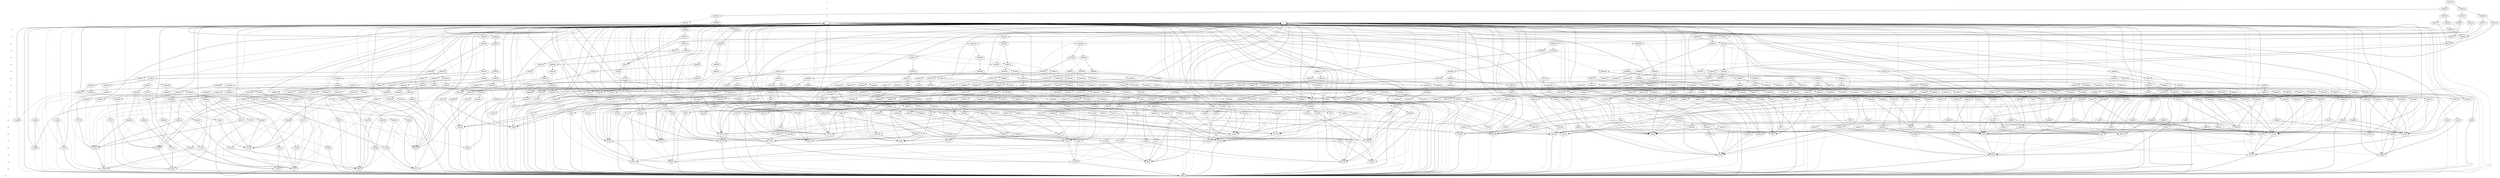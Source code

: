 digraph BDD {
center = true;
{ rank = same; { node [style=invis]; "T" };
 { node [shape=box,fontsize=12]; "0"; }
  { node [shape=box,fontsize=12]; "1"; }
}
{ rank=same; { node [shape=plaintext,fontname="Times Italic",fontsize=12] "41" };"1698350";}
{ rank=same; { node [shape=plaintext,fontname="Times Italic",fontsize=12] "13" };"1698240";"1698349";}
{ rank=same; { node [shape=plaintext,fontname="Times Italic",fontsize=12] "20" };"1698233";"1698239";"1698342";"1698348";}
{ rank=same; { node [shape=plaintext,fontname="Times Italic",fontsize=12] "1" };"1698051";"1698232";"1698237";"1698238";"1698289";"1698341";"1698346";"1698347";}
{ rank=same; { node [shape=plaintext,fontname="Times Italic",fontsize=12] "45" };"1698288";"1698340";"1698345";}
{ rank=same; { node [shape=plaintext,fontname="Times Italic",fontsize=12] "33" };"1698024";"1698133";"1698231";"1698235";"1698236";"1698280";"1698323";"1698339";"1698344";}
{ rank=same; { node [shape=plaintext,fontname="Times Italic",fontsize=12] "169" };"1697942";"1698023";"1698050";"1698085";"1698132";"1698230";"1698234";"1698279";"1698287";"1698322";"1698338";"1698343";}
{ rank=same; { node [shape=plaintext,fontname="Times Italic",fontsize=12] "213" };"1698189";"1698229";"1698334";"1698337";}
{ rank=same; { node [shape=plaintext,fontname="Times Italic",fontsize=12] "349" };"1697986";"1698022";"1698108";"1698131";}
{ rank=same; { node [shape=plaintext,fontname="Times Italic",fontsize=12] "274" };"64079";"1698285";"1698286";"1698328";"1698333";"1698335";"1698336";}
{ rank=same; { node [shape=plaintext,fontname="Times Italic",fontsize=12] "200" };"63695";"554109";"554258";"554302";"554304";"1697923";"1697941";"1697964";"1697985";"1698004";"1698021";"1698038";"1698049";"1698069";"1698084";"1698096";"1698107";"1698119";"1698130";"1698166";"1698188";"1698211";"1698228";"1698261";"1698278";"1698281";"1698306";"1698321";"1698324";"1698329";}
{ rank=same; { node [shape=plaintext,fontname="Times Italic",fontsize=12] "190" };"61916";"554107";"554108";"1697911";"1697922";"1697932";"1697940";"1697952";"1697963";"1697974";"1697984";"1697995";"1698003";"1698012";"1698020";"1698031";"1698037";"1698043";"1698048";"1698060";"1698068";"1698076";"1698083";"1698090";"1698095";"1698101";"1698106";"1698113";"1698118";"1698124";"1698129";"1698149";"1698165";"1698177";"1698187";"1698200";"1698210";"1698219";"1698227";"1698250";"1698260";"1698269";"1698277";"1698284";"1698297";"1698305";"1698313";"1698320";"1698327";"1698332";}
{ rank=same; { node [shape=plaintext,fontname="Times Italic",fontsize=12] "179" };"127946";"128857";"172230";"172257";"562236";"562271";"562308";"562335";"1697904";"1697910";"1697918";"1697921";"1697926";"1697931";"1697936";"1697939";"1697945";"1697951";"1697959";"1697962";"1697967";"1697973";"1697980";"1697983";"1697989";"1697994";"1697999";"1698002";"1698007";"1698011";"1698016";"1698019";"1698027";"1698030";"1698034";"1698036";"1698040";"1698042";"1698045";"1698047";"1698054";"1698059";"1698065";"1698067";"1698071";"1698075";"1698080";"1698082";"1698089";"1698094";"1698100";"1698105";"1698112";"1698117";"1698123";"1698128";"1698138";"1698148";"1698159";"1698164";"1698170";"1698176";"1698183";"1698186";"1698193";"1698199";"1698206";"1698209";"1698214";"1698218";"1698223";"1698226";"1698243";"1698249";"1698256";"1698259";"1698264";"1698268";"1698273";"1698276";"1698282";"1698283";"1698291";"1698296";"1698302";"1698304";"1698308";"1698312";"1698317";"1698319";"1698325";"1698326";"1698330";"1698331";}
{ rank=same; { node [shape=plaintext,fontname="Times Italic",fontsize=12] "116" };"913";"553888";"553896";"553901";"553953";"553961";"553974";"553982";"553992";"553993";"554005";"554007";"554011";"554014";"554040";"554046";"554050";"554164";"554173";"554183";"554188";"554236";"554244";"554278";"554284";"1697901";"1697903";"1697906";"1697909";"1697913";"1697917";"1697920";"1697925";"1697930";"1697935";"1697938";"1697944";"1697947";"1697950";"1697954";"1697958";"1697961";"1697966";"1697969";"1697972";"1697976";"1697979";"1697982";"1697988";"1697993";"1697998";"1698001";"1698006";"1698010";"1698015";"1698018";"1698025";"1698026";"1698028";"1698029";"1698032";"1698033";"1698035";"1698039";"1698041";"1698044";"1698046";"1698052";"1698053";"1698055";"1698058";"1698061";"1698064";"1698066";"1698070";"1698074";"1698079";"1698081";"1698134";"1698137";"1698142";"1698147";"1698153";"1698158";"1698161";"1698163";"1698167";"1698169";"1698172";"1698175";"1698179";"1698182";"1698185";"1698192";"1698198";"1698205";"1698208";"1698213";"1698217";"1698222";"1698225";"1698242";"1698245";"1698248";"1698252";"1698255";"1698258";"1698263";"1698267";"1698272";"1698275";"1698290";"1698292";"1698295";"1698298";"1698301";"1698303";"1698307";"1698311";"1698316";"1698318";}
{ rank=same; { node [shape=plaintext,fontname="Times Italic",fontsize=12] "107" };"926";"1087";"4774";"4791";"4847";"4864";"4942";"4944";"4947";"4949";"4952";"4954";"4977";"4979";"4990";"4992";"5030";"5032";"5052";"5083";"5084";"5104";"553071";"553085";"553086";"553859";"553861";"553862";"553882";"553883";"553886";"553887";"553894";"553895";"553900";"553951";"553952";"553959";"553960";"553972";"553973";"553980";"553981";"554163";"554171";"554172";"554181";"554182";"554187";"554234";"554235";"554242";"554243";"564703";"564707";"564732";"564736";"564746";"564752";"564759";"564781";"564802";"564826";"565008";"565136";"565158";"1697902";"1697905";"1697907";"1697908";"1697912";"1697915";"1697916";"1697919";"1697924";"1697928";"1697929";"1697933";"1697934";"1697937";"1697943";"1697946";"1697948";"1697949";"1697953";"1697956";"1697957";"1697960";"1697965";"1697968";"1697970";"1697971";"1697975";"1697977";"1697978";"1697981";"1697987";"1697991";"1697992";"1697996";"1697997";"1698000";"1698005";"1698008";"1698009";"1698013";"1698014";"1698017";"1698135";"1698136";"1698140";"1698141";"1698144";"1698146";"1698151";"1698152";"1698155";"1698157";"1698160";"1698162";"1698168";"1698171";"1698173";"1698174";"1698178";"1698180";"1698181";"1698184";"1698190";"1698191";"1698195";"1698197";"1698202";"1698204";"1698207";"1698212";"1698215";"1698216";"1698220";"1698221";"1698224";"1698241";"1698244";"1698246";"1698247";"1698251";"1698253";"1698254";"1698257";"1698262";"1698265";"1698266";"1698270";"1698271";"1698274";}
{ rank=same; { node [shape=plaintext,fontname="Times Italic",fontsize=12] "97" };"57627";"57836";"57904";"60076";"60116";"125856";"126585";"127945";"128856";"129526";"562207";"562214";"562235";"562242";"562249";"562270";"562307";"562334";"1698088";"1698093";"1698099";"1698104";"1698111";"1698116";"1698122";"1698127";}
{ rank=same; { node [shape=plaintext,fontname="Times Italic",fontsize=12] "87" };"947";"4965";"4967";"4970";"4972";"5037";"5039";"5090";"5091";"56685";"56710";"56723";"57835";"57903";"60074";"60075";"60114";"60115";"125854";"125855";"126583";"126584";"127943";"127944";"128854";"128855";"129525";"562206";"562213";"562234";"562241";"562248";"562269";"562306";"562333";"1698086";"1698087";"1698091";"1698092";"1698097";"1698098";"1698102";"1698103";"1698109";"1698110";"1698114";"1698115";"1698120";"1698121";"1698125";"1698126";}
{ rank=same; { node [shape=plaintext,fontname="Times Italic",fontsize=12] "283" };"58342";"58357";"58406";"58421";"58443";"63970";"63972";"63979";"63984";"124357";"124372";"124498";"125026";"125041";"132681";"132686";"132776";"132820";"562135";"562148";"562157";"562193";"562693";"562706";"562713";"562748";"1698056";"1698057";"1698062";"1698063";"1698072";"1698073";"1698077";"1698078";"1698293";"1698294";"1698299";"1698300";"1698309";"1698310";"1698314";"1698315";}
{ rank=same; { node [shape=plaintext,fontname="Times Italic",fontsize=12] "343" };"4442";"14264";"14357";"61887";"61947";"61951";"62096";"62100";"132833";"559099";"559102";"559106";"559213";"559216";"559220";"565018";"565030";"1698139";"1698143";"1698145";"1698150";"1698154";"1698156";"1698194";"1698196";"1698201";"1698203";}
{ rank=same; { node [shape=plaintext,fontname="Times Italic",fontsize=12] "264" };"4447";"4491";"55728";"56175";"56184";"56194";"56238";"56246";"120645";"121340";"122042";"122644";"123388";"123523";"553867";"553869";"558603";"558625";"564710";"564715";"564720";"564743";"564766";"564813";"588674";"588776";"588912";"588960";"1697914";"1697927";"1697955";"1697990";}
{ rank=same; { node [shape=plaintext,fontname="Times Italic",fontsize=12] "257" };"4450";"4492";"55715";"55727";"56162";"56174";"120632";"120644";"121327";"121339";"122059";"122069";"122107";"122117";"122661";"122671";"122709";"122719";}
{ rank=same; { node [shape=plaintext,fontname="Times Italic",fontsize=12] "303" };"63418";"63432";"63500";"63528";"131408";"131428";"131510";"131518";"131526";"131619";"132685";"132705";"132722";"132788";"559369";"559397";}
{ rank=same; { node [shape=plaintext,fontname="Times Italic",fontsize=12] "270" };"55707";"56154";"120624";"121319";}
{ rank=same; { node [shape=plaintext,fontname="Times Italic",fontsize=12] "250" };"4724";"4821";"55693";"55751";"120610";"121305";}
{ rank=same; { node [shape=plaintext,fontname="Times Italic",fontsize=12] "294" };"4727";"4826";"63417";"63431";"131407";"131618";}
{ rank=same; { node [shape=plaintext,fontname="Times Italic",fontsize=12] "330" };"55692";}
edge [style = invis]; {"41" -> "13" -> "20" -> "1" -> "45" -> "33" -> "169" -> "213" -> "349" -> "274" -> "200" -> "190" -> "179" -> "116" -> "107" -> "97" -> "87" -> "283" -> "343" -> "264" -> "257" -> "303" -> "270" -> "250" -> "294" -> "330" -> "T"; }
"913" -> "1" [style=solid,arrowsize=".75"];
"913" -> "0" [style=dashed,arrowsize=".75"];
"926" -> "1" [style=solid,arrowsize=".75"];
"926" -> "0" [style=dashed,arrowsize=".75"];
"947" -> "1" [style=solid,arrowsize=".75"];
"947" -> "0" [style=dashed,arrowsize=".75"];
"1087" -> "0" [style=solid,arrowsize=".75"];
"1087" -> "1" [style=dashed,arrowsize=".75"];
"4442" -> "0" [style=solid,arrowsize=".75"];
"4442" -> "1" [style=dashed,arrowsize=".75"];
"4447" -> "1" [style=solid,arrowsize=".75"];
"4447" -> "0" [style=dashed,arrowsize=".75"];
"4450" -> "1" [style=solid,arrowsize=".75"];
"4450" -> "0" [style=dashed,arrowsize=".75"];
"4491" -> "0" [style=solid,arrowsize=".75"];
"4491" -> "1" [style=dashed,arrowsize=".75"];
"4492" -> "0" [style=solid,arrowsize=".75"];
"4492" -> "1" [style=dashed,arrowsize=".75"];
"4724" -> "1" [style=solid,arrowsize=".75"];
"4724" -> "0" [style=dashed,arrowsize=".75"];
"4727" -> "1" [style=solid,arrowsize=".75"];
"4727" -> "0" [style=dashed,arrowsize=".75"];
"4774" -> "4447" [style=solid,arrowsize=".75"];
"4774" -> "0" [style=dashed,arrowsize=".75"];
"4791" -> "0" [style=solid,arrowsize=".75"];
"4791" -> "4447" [style=dashed,arrowsize=".75"];
"4821" -> "0" [style=solid,arrowsize=".75"];
"4821" -> "1" [style=dashed,arrowsize=".75"];
"4826" -> "0" [style=solid,arrowsize=".75"];
"4826" -> "1" [style=dashed,arrowsize=".75"];
"4847" -> "4491" [style=solid,arrowsize=".75"];
"4847" -> "0" [style=dashed,arrowsize=".75"];
"4864" -> "0" [style=solid,arrowsize=".75"];
"4864" -> "4491" [style=dashed,arrowsize=".75"];
"4942" -> "4447" [style=solid,arrowsize=".75"];
"4942" -> "1" [style=dashed,arrowsize=".75"];
"4944" -> "4491" [style=solid,arrowsize=".75"];
"4944" -> "1" [style=dashed,arrowsize=".75"];
"4947" -> "4450" [style=solid,arrowsize=".75"];
"4947" -> "1" [style=dashed,arrowsize=".75"];
"4949" -> "4492" [style=solid,arrowsize=".75"];
"4949" -> "1" [style=dashed,arrowsize=".75"];
"4952" -> "4724" [style=solid,arrowsize=".75"];
"4952" -> "1" [style=dashed,arrowsize=".75"];
"4954" -> "4821" [style=solid,arrowsize=".75"];
"4954" -> "1" [style=dashed,arrowsize=".75"];
"4965" -> "1" [style=solid,arrowsize=".75"];
"4965" -> "4450" [style=dashed,arrowsize=".75"];
"4967" -> "1" [style=solid,arrowsize=".75"];
"4967" -> "4492" [style=dashed,arrowsize=".75"];
"4970" -> "1" [style=solid,arrowsize=".75"];
"4970" -> "4724" [style=dashed,arrowsize=".75"];
"4972" -> "1" [style=solid,arrowsize=".75"];
"4972" -> "4821" [style=dashed,arrowsize=".75"];
"4977" -> "1" [style=solid,arrowsize=".75"];
"4977" -> "4447" [style=dashed,arrowsize=".75"];
"4979" -> "1" [style=solid,arrowsize=".75"];
"4979" -> "4491" [style=dashed,arrowsize=".75"];
"4990" -> "4727" [style=solid,arrowsize=".75"];
"4990" -> "1" [style=dashed,arrowsize=".75"];
"4992" -> "4826" [style=solid,arrowsize=".75"];
"4992" -> "1" [style=dashed,arrowsize=".75"];
"5030" -> "0" [style=solid,arrowsize=".75"];
"5030" -> "4492" [style=dashed,arrowsize=".75"];
"5032" -> "0" [style=solid,arrowsize=".75"];
"5032" -> "4821" [style=dashed,arrowsize=".75"];
"5037" -> "4492" [style=solid,arrowsize=".75"];
"5037" -> "0" [style=dashed,arrowsize=".75"];
"5039" -> "4821" [style=solid,arrowsize=".75"];
"5039" -> "0" [style=dashed,arrowsize=".75"];
"5052" -> "0" [style=solid,arrowsize=".75"];
"5052" -> "4826" [style=dashed,arrowsize=".75"];
"5083" -> "0" [style=solid,arrowsize=".75"];
"5083" -> "4450" [style=dashed,arrowsize=".75"];
"5084" -> "0" [style=solid,arrowsize=".75"];
"5084" -> "4724" [style=dashed,arrowsize=".75"];
"5090" -> "4450" [style=solid,arrowsize=".75"];
"5090" -> "0" [style=dashed,arrowsize=".75"];
"5091" -> "4724" [style=solid,arrowsize=".75"];
"5091" -> "0" [style=dashed,arrowsize=".75"];
"5104" -> "0" [style=solid,arrowsize=".75"];
"5104" -> "4727" [style=dashed,arrowsize=".75"];
"14264" -> "0" [style=solid,arrowsize=".75"];
"14264" -> "4447" [style=dashed,arrowsize=".75"];
"14357" -> "0" [style=solid,arrowsize=".75"];
"14357" -> "4491" [style=dashed,arrowsize=".75"];
"55692" -> "1" [style=solid,arrowsize=".75"];
"55692" -> "0" [style=dashed,arrowsize=".75"];
"55693" -> "0" [style=solid,arrowsize=".75"];
"55693" -> "55692" [style=dashed,arrowsize=".75"];
"55707" -> "0" [style=solid,arrowsize=".75"];
"55707" -> "55692" [style=dashed,arrowsize=".75"];
"55715" -> "0" [style=solid,arrowsize=".75"];
"55715" -> "55693" [style=dashed,arrowsize=".75"];
"55727" -> "0" [style=solid,arrowsize=".75"];
"55727" -> "55692" [style=dashed,arrowsize=".75"];
"55728" -> "0" [style=solid,arrowsize=".75"];
"55728" -> "55727" [style=dashed,arrowsize=".75"];
"55751" -> "55692" [style=solid,arrowsize=".75"];
"55751" -> "0" [style=dashed,arrowsize=".75"];
"56154" -> "55692" [style=solid,arrowsize=".75"];
"56154" -> "0" [style=dashed,arrowsize=".75"];
"56162" -> "55751" [style=solid,arrowsize=".75"];
"56162" -> "0" [style=dashed,arrowsize=".75"];
"56174" -> "55692" [style=solid,arrowsize=".75"];
"56174" -> "0" [style=dashed,arrowsize=".75"];
"56175" -> "56174" [style=solid,arrowsize=".75"];
"56175" -> "0" [style=dashed,arrowsize=".75"];
"56184" -> "55692" [style=solid,arrowsize=".75"];
"56184" -> "0" [style=dashed,arrowsize=".75"];
"56194" -> "56154" [style=solid,arrowsize=".75"];
"56194" -> "0" [style=dashed,arrowsize=".75"];
"56238" -> "0" [style=solid,arrowsize=".75"];
"56238" -> "55692" [style=dashed,arrowsize=".75"];
"56246" -> "0" [style=solid,arrowsize=".75"];
"56246" -> "55707" [style=dashed,arrowsize=".75"];
"56685" -> "55692" [style=solid,arrowsize=".75"];
"56685" -> "55751" [style=dashed,arrowsize=".75"];
"56710" -> "55692" [style=solid,arrowsize=".75"];
"56710" -> "55693" [style=dashed,arrowsize=".75"];
"56723" -> "55692" [style=solid,arrowsize=".75"];
"56723" -> "0" [style=dashed,arrowsize=".75"];
"57627" -> "56723" [style=solid,arrowsize=".75"];
"57627" -> "0" [style=dashed,arrowsize=".75"];
"57835" -> "55727" [style=solid,arrowsize=".75"];
"57835" -> "55715" [style=dashed,arrowsize=".75"];
"57836" -> "56710" [style=solid,arrowsize=".75"];
"57836" -> "57835" [style=dashed,arrowsize=".75"];
"57903" -> "56174" [style=solid,arrowsize=".75"];
"57903" -> "56162" [style=dashed,arrowsize=".75"];
"57904" -> "56685" [style=solid,arrowsize=".75"];
"57904" -> "57903" [style=dashed,arrowsize=".75"];
"58342" -> "55692" [style=solid,arrowsize=".75"];
"58342" -> "56154" [style=dashed,arrowsize=".75"];
"58357" -> "56184" [style=solid,arrowsize=".75"];
"58357" -> "56194" [style=dashed,arrowsize=".75"];
"58406" -> "55692" [style=solid,arrowsize=".75"];
"58406" -> "55707" [style=dashed,arrowsize=".75"];
"58421" -> "56238" [style=solid,arrowsize=".75"];
"58421" -> "56246" [style=dashed,arrowsize=".75"];
"58443" -> "55692" [style=solid,arrowsize=".75"];
"58443" -> "0" [style=dashed,arrowsize=".75"];
"60074" -> "55692" [style=solid,arrowsize=".75"];
"60074" -> "56174" [style=dashed,arrowsize=".75"];
"60075" -> "56184" [style=solid,arrowsize=".75"];
"60075" -> "56175" [style=dashed,arrowsize=".75"];
"60076" -> "60074" [style=solid,arrowsize=".75"];
"60076" -> "60075" [style=dashed,arrowsize=".75"];
"60114" -> "55692" [style=solid,arrowsize=".75"];
"60114" -> "55727" [style=dashed,arrowsize=".75"];
"60115" -> "56238" [style=solid,arrowsize=".75"];
"60115" -> "55728" [style=dashed,arrowsize=".75"];
"60116" -> "60114" [style=solid,arrowsize=".75"];
"60116" -> "60115" [style=dashed,arrowsize=".75"];
"61887" -> "0" [style=solid,arrowsize=".75"];
"61887" -> "55692" [style=dashed,arrowsize=".75"];
"61916" -> "55692" [style=solid,arrowsize=".75"];
"61916" -> "0" [style=dashed,arrowsize=".75"];
"61947" -> "0" [style=solid,arrowsize=".75"];
"61947" -> "55707" [style=dashed,arrowsize=".75"];
"61951" -> "0" [style=solid,arrowsize=".75"];
"61951" -> "56238" [style=dashed,arrowsize=".75"];
"62096" -> "0" [style=solid,arrowsize=".75"];
"62096" -> "56154" [style=dashed,arrowsize=".75"];
"62100" -> "0" [style=solid,arrowsize=".75"];
"62100" -> "56184" [style=dashed,arrowsize=".75"];
"63417" -> "0" [style=solid,arrowsize=".75"];
"63417" -> "55692" [style=dashed,arrowsize=".75"];
"63418" -> "0" [style=solid,arrowsize=".75"];
"63418" -> "63417" [style=dashed,arrowsize=".75"];
"63431" -> "55692" [style=solid,arrowsize=".75"];
"63431" -> "0" [style=dashed,arrowsize=".75"];
"63432" -> "63431" [style=solid,arrowsize=".75"];
"63432" -> "0" [style=dashed,arrowsize=".75"];
"63500" -> "55692" [style=solid,arrowsize=".75"];
"63500" -> "0" [style=dashed,arrowsize=".75"];
"63528" -> "0" [style=solid,arrowsize=".75"];
"63528" -> "55692" [style=dashed,arrowsize=".75"];
"63695" -> "55692" [style=solid,arrowsize=".75"];
"63695" -> "0" [style=dashed,arrowsize=".75"];
"63970" -> "55692" [style=solid,arrowsize=".75"];
"63970" -> "63500" [style=dashed,arrowsize=".75"];
"63972" -> "63431" [style=solid,arrowsize=".75"];
"63972" -> "63432" [style=dashed,arrowsize=".75"];
"63979" -> "55692" [style=solid,arrowsize=".75"];
"63979" -> "63528" [style=dashed,arrowsize=".75"];
"63984" -> "63417" [style=solid,arrowsize=".75"];
"63984" -> "63418" [style=dashed,arrowsize=".75"];
"64079" -> "63695" [style=solid,arrowsize=".75"];
"64079" -> "61916" [style=dashed,arrowsize=".75"];
"120610" -> "1" [style=solid,arrowsize=".75"];
"120610" -> "55692" [style=dashed,arrowsize=".75"];
"120624" -> "1" [style=solid,arrowsize=".75"];
"120624" -> "55692" [style=dashed,arrowsize=".75"];
"120632" -> "1" [style=solid,arrowsize=".75"];
"120632" -> "120610" [style=dashed,arrowsize=".75"];
"120644" -> "1" [style=solid,arrowsize=".75"];
"120644" -> "55692" [style=dashed,arrowsize=".75"];
"120645" -> "1" [style=solid,arrowsize=".75"];
"120645" -> "120644" [style=dashed,arrowsize=".75"];
"121305" -> "55692" [style=solid,arrowsize=".75"];
"121305" -> "1" [style=dashed,arrowsize=".75"];
"121319" -> "55692" [style=solid,arrowsize=".75"];
"121319" -> "1" [style=dashed,arrowsize=".75"];
"121327" -> "121305" [style=solid,arrowsize=".75"];
"121327" -> "1" [style=dashed,arrowsize=".75"];
"121339" -> "55692" [style=solid,arrowsize=".75"];
"121339" -> "1" [style=dashed,arrowsize=".75"];
"121340" -> "121339" [style=solid,arrowsize=".75"];
"121340" -> "1" [style=dashed,arrowsize=".75"];
"122042" -> "1" [style=solid,arrowsize=".75"];
"122042" -> "55692" [style=dashed,arrowsize=".75"];
"122059" -> "120610" [style=solid,arrowsize=".75"];
"122059" -> "4724" [style=dashed,arrowsize=".75"];
"122069" -> "4724" [style=solid,arrowsize=".75"];
"122069" -> "55751" [style=dashed,arrowsize=".75"];
"122107" -> "4724" [style=solid,arrowsize=".75"];
"122107" -> "120610" [style=dashed,arrowsize=".75"];
"122117" -> "4821" [style=solid,arrowsize=".75"];
"122117" -> "55693" [style=dashed,arrowsize=".75"];
"122644" -> "55692" [style=solid,arrowsize=".75"];
"122644" -> "1" [style=dashed,arrowsize=".75"];
"122661" -> "121305" [style=solid,arrowsize=".75"];
"122661" -> "4821" [style=dashed,arrowsize=".75"];
"122671" -> "55751" [style=solid,arrowsize=".75"];
"122671" -> "4724" [style=dashed,arrowsize=".75"];
"122709" -> "4821" [style=solid,arrowsize=".75"];
"122709" -> "121305" [style=dashed,arrowsize=".75"];
"122719" -> "55693" [style=solid,arrowsize=".75"];
"122719" -> "4821" [style=dashed,arrowsize=".75"];
"123388" -> "1" [style=solid,arrowsize=".75"];
"123388" -> "120624" [style=dashed,arrowsize=".75"];
"123523" -> "121319" [style=solid,arrowsize=".75"];
"123523" -> "1" [style=dashed,arrowsize=".75"];
"124357" -> "123388" [style=solid,arrowsize=".75"];
"124357" -> "122042" [style=dashed,arrowsize=".75"];
"124372" -> "120624" [style=solid,arrowsize=".75"];
"124372" -> "55692" [style=dashed,arrowsize=".75"];
"124498" -> "1" [style=solid,arrowsize=".75"];
"124498" -> "55692" [style=dashed,arrowsize=".75"];
"125026" -> "123523" [style=solid,arrowsize=".75"];
"125026" -> "122644" [style=dashed,arrowsize=".75"];
"125041" -> "121319" [style=solid,arrowsize=".75"];
"125041" -> "55692" [style=dashed,arrowsize=".75"];
"125854" -> "120632" [style=solid,arrowsize=".75"];
"125854" -> "120644" [style=dashed,arrowsize=".75"];
"125855" -> "120610" [style=solid,arrowsize=".75"];
"125855" -> "55692" [style=dashed,arrowsize=".75"];
"125856" -> "125854" [style=solid,arrowsize=".75"];
"125856" -> "125855" [style=dashed,arrowsize=".75"];
"126583" -> "120645" [style=solid,arrowsize=".75"];
"126583" -> "122042" [style=dashed,arrowsize=".75"];
"126584" -> "120644" [style=solid,arrowsize=".75"];
"126584" -> "55692" [style=dashed,arrowsize=".75"];
"126585" -> "126583" [style=solid,arrowsize=".75"];
"126585" -> "126584" [style=dashed,arrowsize=".75"];
"127943" -> "121327" [style=solid,arrowsize=".75"];
"127943" -> "121339" [style=dashed,arrowsize=".75"];
"127944" -> "121305" [style=solid,arrowsize=".75"];
"127944" -> "55692" [style=dashed,arrowsize=".75"];
"127945" -> "127943" [style=solid,arrowsize=".75"];
"127945" -> "127944" [style=dashed,arrowsize=".75"];
"127946" -> "127945" [style=solid,arrowsize=".75"];
"127946" -> "55692" [style=dashed,arrowsize=".75"];
"128854" -> "121340" [style=solid,arrowsize=".75"];
"128854" -> "122644" [style=dashed,arrowsize=".75"];
"128855" -> "121339" [style=solid,arrowsize=".75"];
"128855" -> "55692" [style=dashed,arrowsize=".75"];
"128856" -> "128854" [style=solid,arrowsize=".75"];
"128856" -> "128855" [style=dashed,arrowsize=".75"];
"128857" -> "128856" [style=solid,arrowsize=".75"];
"128857" -> "55692" [style=dashed,arrowsize=".75"];
"129525" -> "1" [style=solid,arrowsize=".75"];
"129525" -> "55692" [style=dashed,arrowsize=".75"];
"129526" -> "1" [style=solid,arrowsize=".75"];
"129526" -> "129525" [style=dashed,arrowsize=".75"];
"131407" -> "1" [style=solid,arrowsize=".75"];
"131407" -> "55692" [style=dashed,arrowsize=".75"];
"131408" -> "1" [style=solid,arrowsize=".75"];
"131408" -> "131407" [style=dashed,arrowsize=".75"];
"131428" -> "4727" [style=solid,arrowsize=".75"];
"131428" -> "131407" [style=dashed,arrowsize=".75"];
"131510" -> "55692" [style=solid,arrowsize=".75"];
"131510" -> "1" [style=dashed,arrowsize=".75"];
"131518" -> "63431" [style=solid,arrowsize=".75"];
"131518" -> "4727" [style=dashed,arrowsize=".75"];
"131526" -> "63417" [style=solid,arrowsize=".75"];
"131526" -> "4826" [style=dashed,arrowsize=".75"];
"131618" -> "55692" [style=solid,arrowsize=".75"];
"131618" -> "1" [style=dashed,arrowsize=".75"];
"131619" -> "131618" [style=solid,arrowsize=".75"];
"131619" -> "1" [style=dashed,arrowsize=".75"];
"132681" -> "131408" [style=solid,arrowsize=".75"];
"132681" -> "131407" [style=dashed,arrowsize=".75"];
"132685" -> "1" [style=solid,arrowsize=".75"];
"132685" -> "55692" [style=dashed,arrowsize=".75"];
"132686" -> "132685" [style=solid,arrowsize=".75"];
"132686" -> "55692" [style=dashed,arrowsize=".75"];
"132705" -> "4727" [style=solid,arrowsize=".75"];
"132705" -> "63431" [style=dashed,arrowsize=".75"];
"132722" -> "131407" [style=solid,arrowsize=".75"];
"132722" -> "4727" [style=dashed,arrowsize=".75"];
"132776" -> "131619" [style=solid,arrowsize=".75"];
"132776" -> "131618" [style=dashed,arrowsize=".75"];
"132788" -> "4826" [style=solid,arrowsize=".75"];
"132788" -> "131618" [style=dashed,arrowsize=".75"];
"132820" -> "131510" [style=solid,arrowsize=".75"];
"132820" -> "55692" [style=dashed,arrowsize=".75"];
"132833" -> "55692" [style=solid,arrowsize=".75"];
"132833" -> "1" [style=dashed,arrowsize=".75"];
"172230" -> "129526" [style=solid,arrowsize=".75"];
"172230" -> "126585" [style=dashed,arrowsize=".75"];
"172257" -> "129526" [style=solid,arrowsize=".75"];
"172257" -> "125856" [style=dashed,arrowsize=".75"];
"553071" -> "14357" [style=solid,arrowsize=".75"];
"553071" -> "0" [style=dashed,arrowsize=".75"];
"553085" -> "14264" [style=solid,arrowsize=".75"];
"553085" -> "0" [style=dashed,arrowsize=".75"];
"553086" -> "4442" [style=solid,arrowsize=".75"];
"553086" -> "0" [style=dashed,arrowsize=".75"];
"553859" -> "55692" [style=solid,arrowsize=".75"];
"553859" -> "0" [style=dashed,arrowsize=".75"];
"553861" -> "55707" [style=solid,arrowsize=".75"];
"553861" -> "56246" [style=dashed,arrowsize=".75"];
"553862" -> "55692" [style=solid,arrowsize=".75"];
"553862" -> "56238" [style=dashed,arrowsize=".75"];
"553867" -> "55707" [style=solid,arrowsize=".75"];
"553867" -> "0" [style=dashed,arrowsize=".75"];
"553869" -> "0" [style=solid,arrowsize=".75"];
"553869" -> "56154" [style=dashed,arrowsize=".75"];
"553882" -> "56154" [style=solid,arrowsize=".75"];
"553882" -> "56194" [style=dashed,arrowsize=".75"];
"553883" -> "55692" [style=solid,arrowsize=".75"];
"553883" -> "56184" [style=dashed,arrowsize=".75"];
"553886" -> "56184" [style=solid,arrowsize=".75"];
"553886" -> "55692" [style=dashed,arrowsize=".75"];
"553887" -> "56194" [style=solid,arrowsize=".75"];
"553887" -> "56154" [style=dashed,arrowsize=".75"];
"553888" -> "553886" [style=solid,arrowsize=".75"];
"553888" -> "553887" [style=dashed,arrowsize=".75"];
"553894" -> "56238" [style=solid,arrowsize=".75"];
"553894" -> "55692" [style=dashed,arrowsize=".75"];
"553895" -> "56246" [style=solid,arrowsize=".75"];
"553895" -> "55707" [style=dashed,arrowsize=".75"];
"553896" -> "553894" [style=solid,arrowsize=".75"];
"553896" -> "553895" [style=dashed,arrowsize=".75"];
"553900" -> "0" [style=solid,arrowsize=".75"];
"553900" -> "55692" [style=dashed,arrowsize=".75"];
"553901" -> "553900" [style=solid,arrowsize=".75"];
"553901" -> "0" [style=dashed,arrowsize=".75"];
"553951" -> "56174" [style=solid,arrowsize=".75"];
"553951" -> "55692" [style=dashed,arrowsize=".75"];
"553952" -> "56175" [style=solid,arrowsize=".75"];
"553952" -> "56184" [style=dashed,arrowsize=".75"];
"553953" -> "553951" [style=solid,arrowsize=".75"];
"553953" -> "553952" [style=dashed,arrowsize=".75"];
"553959" -> "55727" [style=solid,arrowsize=".75"];
"553959" -> "55692" [style=dashed,arrowsize=".75"];
"553960" -> "55728" [style=solid,arrowsize=".75"];
"553960" -> "56238" [style=dashed,arrowsize=".75"];
"553961" -> "553959" [style=solid,arrowsize=".75"];
"553961" -> "553960" [style=dashed,arrowsize=".75"];
"553972" -> "55751" [style=solid,arrowsize=".75"];
"553972" -> "55692" [style=dashed,arrowsize=".75"];
"553973" -> "56162" [style=solid,arrowsize=".75"];
"553973" -> "56174" [style=dashed,arrowsize=".75"];
"553974" -> "553972" [style=solid,arrowsize=".75"];
"553974" -> "553973" [style=dashed,arrowsize=".75"];
"553980" -> "55693" [style=solid,arrowsize=".75"];
"553980" -> "55692" [style=dashed,arrowsize=".75"];
"553981" -> "55715" [style=solid,arrowsize=".75"];
"553981" -> "55727" [style=dashed,arrowsize=".75"];
"553982" -> "553980" [style=solid,arrowsize=".75"];
"553982" -> "553981" [style=dashed,arrowsize=".75"];
"553992" -> "553859" [style=solid,arrowsize=".75"];
"553992" -> "0" [style=dashed,arrowsize=".75"];
"553993" -> "553862" [style=solid,arrowsize=".75"];
"553993" -> "553861" [style=dashed,arrowsize=".75"];
"554005" -> "553883" [style=solid,arrowsize=".75"];
"554005" -> "553882" [style=dashed,arrowsize=".75"];
"554007" -> "553887" [style=solid,arrowsize=".75"];
"554007" -> "553886" [style=dashed,arrowsize=".75"];
"554011" -> "553895" [style=solid,arrowsize=".75"];
"554011" -> "553894" [style=dashed,arrowsize=".75"];
"554014" -> "0" [style=solid,arrowsize=".75"];
"554014" -> "553900" [style=dashed,arrowsize=".75"];
"554040" -> "58342" [style=solid,arrowsize=".75"];
"554040" -> "58357" [style=dashed,arrowsize=".75"];
"554046" -> "58406" [style=solid,arrowsize=".75"];
"554046" -> "58421" [style=dashed,arrowsize=".75"];
"554050" -> "58443" [style=solid,arrowsize=".75"];
"554050" -> "0" [style=dashed,arrowsize=".75"];
"554107" -> "55692" [style=solid,arrowsize=".75"];
"554107" -> "56194" [style=dashed,arrowsize=".75"];
"554108" -> "56246" [style=solid,arrowsize=".75"];
"554108" -> "0" [style=dashed,arrowsize=".75"];
"554109" -> "554107" [style=solid,arrowsize=".75"];
"554109" -> "554108" [style=dashed,arrowsize=".75"];
"554163" -> "61887" [style=solid,arrowsize=".75"];
"554163" -> "55692" [style=dashed,arrowsize=".75"];
"554164" -> "61887" [style=solid,arrowsize=".75"];
"554164" -> "554163" [style=dashed,arrowsize=".75"];
"554171" -> "61887" [style=solid,arrowsize=".75"];
"554171" -> "62100" [style=dashed,arrowsize=".75"];
"554172" -> "62096" [style=solid,arrowsize=".75"];
"554172" -> "56194" [style=dashed,arrowsize=".75"];
"554173" -> "554171" [style=solid,arrowsize=".75"];
"554173" -> "554172" [style=dashed,arrowsize=".75"];
"554181" -> "61887" [style=solid,arrowsize=".75"];
"554181" -> "61951" [style=dashed,arrowsize=".75"];
"554182" -> "61947" [style=solid,arrowsize=".75"];
"554182" -> "56246" [style=dashed,arrowsize=".75"];
"554183" -> "554181" [style=solid,arrowsize=".75"];
"554183" -> "554182" [style=dashed,arrowsize=".75"];
"554187" -> "61887" [style=solid,arrowsize=".75"];
"554187" -> "0" [style=dashed,arrowsize=".75"];
"554188" -> "554187" [style=solid,arrowsize=".75"];
"554188" -> "0" [style=dashed,arrowsize=".75"];
"554234" -> "63431" [style=solid,arrowsize=".75"];
"554234" -> "55692" [style=dashed,arrowsize=".75"];
"554235" -> "63432" [style=solid,arrowsize=".75"];
"554235" -> "63500" [style=dashed,arrowsize=".75"];
"554236" -> "554234" [style=solid,arrowsize=".75"];
"554236" -> "554235" [style=dashed,arrowsize=".75"];
"554242" -> "63417" [style=solid,arrowsize=".75"];
"554242" -> "55692" [style=dashed,arrowsize=".75"];
"554243" -> "63418" [style=solid,arrowsize=".75"];
"554243" -> "63528" [style=dashed,arrowsize=".75"];
"554244" -> "554242" [style=solid,arrowsize=".75"];
"554244" -> "554243" [style=dashed,arrowsize=".75"];
"554258" -> "55692" [style=solid,arrowsize=".75"];
"554258" -> "554014" [style=dashed,arrowsize=".75"];
"554278" -> "63970" [style=solid,arrowsize=".75"];
"554278" -> "63972" [style=dashed,arrowsize=".75"];
"554284" -> "63979" [style=solid,arrowsize=".75"];
"554284" -> "63984" [style=dashed,arrowsize=".75"];
"554302" -> "554164" [style=solid,arrowsize=".75"];
"554302" -> "554188" [style=dashed,arrowsize=".75"];
"554304" -> "55692" [style=solid,arrowsize=".75"];
"554304" -> "553992" [style=dashed,arrowsize=".75"];
"558603" -> "121339" [style=solid,arrowsize=".75"];
"558603" -> "4492" [style=dashed,arrowsize=".75"];
"558625" -> "4450" [style=solid,arrowsize=".75"];
"558625" -> "120644" [style=dashed,arrowsize=".75"];
"559099" -> "56194" [style=solid,arrowsize=".75"];
"559099" -> "123388" [style=dashed,arrowsize=".75"];
"559102" -> "56154" [style=solid,arrowsize=".75"];
"559102" -> "120624" [style=dashed,arrowsize=".75"];
"559106" -> "56184" [style=solid,arrowsize=".75"];
"559106" -> "122042" [style=dashed,arrowsize=".75"];
"559213" -> "56246" [style=solid,arrowsize=".75"];
"559213" -> "123523" [style=dashed,arrowsize=".75"];
"559216" -> "55707" [style=solid,arrowsize=".75"];
"559216" -> "121319" [style=dashed,arrowsize=".75"];
"559220" -> "56238" [style=solid,arrowsize=".75"];
"559220" -> "122644" [style=dashed,arrowsize=".75"];
"559369" -> "4826" [style=solid,arrowsize=".75"];
"559369" -> "63417" [style=dashed,arrowsize=".75"];
"559397" -> "131618" [style=solid,arrowsize=".75"];
"559397" -> "4826" [style=dashed,arrowsize=".75"];
"562135" -> "4447" [style=solid,arrowsize=".75"];
"562135" -> "56194" [style=dashed,arrowsize=".75"];
"562148" -> "4491" [style=solid,arrowsize=".75"];
"562148" -> "56246" [style=dashed,arrowsize=".75"];
"562157" -> "123388" [style=solid,arrowsize=".75"];
"562157" -> "4447" [style=dashed,arrowsize=".75"];
"562193" -> "123523" [style=solid,arrowsize=".75"];
"562193" -> "4491" [style=dashed,arrowsize=".75"];
"562206" -> "1" [style=solid,arrowsize=".75"];
"562206" -> "56175" [style=dashed,arrowsize=".75"];
"562207" -> "4965" [style=solid,arrowsize=".75"];
"562207" -> "562206" [style=dashed,arrowsize=".75"];
"562213" -> "1" [style=solid,arrowsize=".75"];
"562213" -> "55728" [style=dashed,arrowsize=".75"];
"562214" -> "4967" [style=solid,arrowsize=".75"];
"562214" -> "562213" [style=dashed,arrowsize=".75"];
"562234" -> "120645" [style=solid,arrowsize=".75"];
"562234" -> "0" [style=dashed,arrowsize=".75"];
"562235" -> "562234" [style=solid,arrowsize=".75"];
"562235" -> "5090" [style=dashed,arrowsize=".75"];
"562236" -> "947" [style=solid,arrowsize=".75"];
"562236" -> "562235" [style=dashed,arrowsize=".75"];
"562241" -> "1" [style=solid,arrowsize=".75"];
"562241" -> "56162" [style=dashed,arrowsize=".75"];
"562242" -> "4970" [style=solid,arrowsize=".75"];
"562242" -> "562241" [style=dashed,arrowsize=".75"];
"562248" -> "1" [style=solid,arrowsize=".75"];
"562248" -> "55715" [style=dashed,arrowsize=".75"];
"562249" -> "4972" [style=solid,arrowsize=".75"];
"562249" -> "562248" [style=dashed,arrowsize=".75"];
"562269" -> "120632" [style=solid,arrowsize=".75"];
"562269" -> "0" [style=dashed,arrowsize=".75"];
"562270" -> "562269" [style=solid,arrowsize=".75"];
"562270" -> "5091" [style=dashed,arrowsize=".75"];
"562271" -> "947" [style=solid,arrowsize=".75"];
"562271" -> "562270" [style=dashed,arrowsize=".75"];
"562306" -> "121340" [style=solid,arrowsize=".75"];
"562306" -> "0" [style=dashed,arrowsize=".75"];
"562307" -> "562306" [style=solid,arrowsize=".75"];
"562307" -> "5037" [style=dashed,arrowsize=".75"];
"562308" -> "562307" [style=solid,arrowsize=".75"];
"562308" -> "57627" [style=dashed,arrowsize=".75"];
"562333" -> "121327" [style=solid,arrowsize=".75"];
"562333" -> "0" [style=dashed,arrowsize=".75"];
"562334" -> "562333" [style=solid,arrowsize=".75"];
"562334" -> "5039" [style=dashed,arrowsize=".75"];
"562335" -> "562334" [style=solid,arrowsize=".75"];
"562335" -> "57627" [style=dashed,arrowsize=".75"];
"562693" -> "4727" [style=solid,arrowsize=".75"];
"562693" -> "63432" [style=dashed,arrowsize=".75"];
"562706" -> "4826" [style=solid,arrowsize=".75"];
"562706" -> "63418" [style=dashed,arrowsize=".75"];
"562713" -> "131408" [style=solid,arrowsize=".75"];
"562713" -> "4727" [style=dashed,arrowsize=".75"];
"562748" -> "131619" [style=solid,arrowsize=".75"];
"562748" -> "4826" [style=dashed,arrowsize=".75"];
"564703" -> "55692" [style=solid,arrowsize=".75"];
"564703" -> "1" [style=dashed,arrowsize=".75"];
"564707" -> "55692" [style=solid,arrowsize=".75"];
"564707" -> "122042" [style=dashed,arrowsize=".75"];
"564710" -> "56154" [style=solid,arrowsize=".75"];
"564710" -> "1" [style=dashed,arrowsize=".75"];
"564715" -> "1" [style=solid,arrowsize=".75"];
"564715" -> "56154" [style=dashed,arrowsize=".75"];
"564720" -> "1" [style=solid,arrowsize=".75"];
"564720" -> "55707" [style=dashed,arrowsize=".75"];
"564732" -> "55692" [style=solid,arrowsize=".75"];
"564732" -> "122644" [style=dashed,arrowsize=".75"];
"564736" -> "122644" [style=solid,arrowsize=".75"];
"564736" -> "55692" [style=dashed,arrowsize=".75"];
"564743" -> "55707" [style=solid,arrowsize=".75"];
"564743" -> "1" [style=dashed,arrowsize=".75"];
"564746" -> "122042" [style=solid,arrowsize=".75"];
"564746" -> "55692" [style=dashed,arrowsize=".75"];
"564752" -> "1" [style=solid,arrowsize=".75"];
"564752" -> "55692" [style=dashed,arrowsize=".75"];
"564759" -> "55692" [style=solid,arrowsize=".75"];
"564759" -> "120644" [style=dashed,arrowsize=".75"];
"564766" -> "120644" [style=solid,arrowsize=".75"];
"564766" -> "4450" [style=dashed,arrowsize=".75"];
"564781" -> "55692" [style=solid,arrowsize=".75"];
"564781" -> "120610" [style=dashed,arrowsize=".75"];
"564802" -> "55692" [style=solid,arrowsize=".75"];
"564802" -> "121339" [style=dashed,arrowsize=".75"];
"564813" -> "4492" [style=solid,arrowsize=".75"];
"564813" -> "121339" [style=dashed,arrowsize=".75"];
"564826" -> "55692" [style=solid,arrowsize=".75"];
"564826" -> "121305" [style=dashed,arrowsize=".75"];
"565008" -> "132833" [style=solid,arrowsize=".75"];
"565008" -> "55692" [style=dashed,arrowsize=".75"];
"565018" -> "56154" [style=solid,arrowsize=".75"];
"565018" -> "1" [style=dashed,arrowsize=".75"];
"565030" -> "55707" [style=solid,arrowsize=".75"];
"565030" -> "1" [style=dashed,arrowsize=".75"];
"565136" -> "55692" [style=solid,arrowsize=".75"];
"565136" -> "131407" [style=dashed,arrowsize=".75"];
"565158" -> "55692" [style=solid,arrowsize=".75"];
"565158" -> "131618" [style=dashed,arrowsize=".75"];
"588674" -> "4450" [style=solid,arrowsize=".75"];
"588674" -> "56174" [style=dashed,arrowsize=".75"];
"588776" -> "55727" [style=solid,arrowsize=".75"];
"588776" -> "4492" [style=dashed,arrowsize=".75"];
"588912" -> "120624" [style=solid,arrowsize=".75"];
"588912" -> "0" [style=dashed,arrowsize=".75"];
"588960" -> "0" [style=solid,arrowsize=".75"];
"588960" -> "121319" [style=dashed,arrowsize=".75"];
"1697901" -> "1" [style=solid,arrowsize=".75"];
"1697901" -> "564703" [style=dashed,arrowsize=".75"];
"1697902" -> "120624" [style=solid,arrowsize=".75"];
"1697902" -> "123388" [style=dashed,arrowsize=".75"];
"1697903" -> "1697902" [style=solid,arrowsize=".75"];
"1697903" -> "564707" [style=dashed,arrowsize=".75"];
"1697904" -> "1697901" [style=solid,arrowsize=".75"];
"1697904" -> "1697903" [style=dashed,arrowsize=".75"];
"1697905" -> "56194" [style=solid,arrowsize=".75"];
"1697905" -> "1" [style=dashed,arrowsize=".75"];
"1697906" -> "4942" [style=solid,arrowsize=".75"];
"1697906" -> "1697905" [style=dashed,arrowsize=".75"];
"1697907" -> "588912" [style=solid,arrowsize=".75"];
"1697907" -> "123388" [style=dashed,arrowsize=".75"];
"1697908" -> "56194" [style=solid,arrowsize=".75"];
"1697908" -> "564715" [style=dashed,arrowsize=".75"];
"1697909" -> "1697907" [style=solid,arrowsize=".75"];
"1697909" -> "1697908" [style=dashed,arrowsize=".75"];
"1697910" -> "1697906" [style=solid,arrowsize=".75"];
"1697910" -> "1697909" [style=dashed,arrowsize=".75"];
"1697911" -> "1697904" [style=solid,arrowsize=".75"];
"1697911" -> "1697910" [style=dashed,arrowsize=".75"];
"1697912" -> "56246" [style=solid,arrowsize=".75"];
"1697912" -> "1" [style=dashed,arrowsize=".75"];
"1697913" -> "4944" [style=solid,arrowsize=".75"];
"1697913" -> "1697912" [style=dashed,arrowsize=".75"];
"1697914" -> "0" [style=solid,arrowsize=".75"];
"1697914" -> "120624" [style=dashed,arrowsize=".75"];
"1697915" -> "1697914" [style=solid,arrowsize=".75"];
"1697915" -> "123388" [style=dashed,arrowsize=".75"];
"1697916" -> "56246" [style=solid,arrowsize=".75"];
"1697916" -> "564720" [style=dashed,arrowsize=".75"];
"1697917" -> "1697915" [style=solid,arrowsize=".75"];
"1697917" -> "1697916" [style=dashed,arrowsize=".75"];
"1697918" -> "1697913" [style=solid,arrowsize=".75"];
"1697918" -> "1697917" [style=dashed,arrowsize=".75"];
"1697919" -> "0" [style=solid,arrowsize=".75"];
"1697919" -> "123388" [style=dashed,arrowsize=".75"];
"1697920" -> "1697919" [style=solid,arrowsize=".75"];
"1697920" -> "4791" [style=dashed,arrowsize=".75"];
"1697921" -> "1087" [style=solid,arrowsize=".75"];
"1697921" -> "1697920" [style=dashed,arrowsize=".75"];
"1697922" -> "1697918" [style=solid,arrowsize=".75"];
"1697922" -> "1697921" [style=dashed,arrowsize=".75"];
"1697923" -> "1697911" [style=solid,arrowsize=".75"];
"1697923" -> "1697922" [style=dashed,arrowsize=".75"];
"1697924" -> "121319" [style=solid,arrowsize=".75"];
"1697924" -> "123523" [style=dashed,arrowsize=".75"];
"1697925" -> "1697924" [style=solid,arrowsize=".75"];
"1697925" -> "564732" [style=dashed,arrowsize=".75"];
"1697926" -> "1697925" [style=solid,arrowsize=".75"];
"1697926" -> "55692" [style=dashed,arrowsize=".75"];
"1697927" -> "121319" [style=solid,arrowsize=".75"];
"1697927" -> "0" [style=dashed,arrowsize=".75"];
"1697928" -> "1697927" [style=solid,arrowsize=".75"];
"1697928" -> "123523" [style=dashed,arrowsize=".75"];
"1697929" -> "56194" [style=solid,arrowsize=".75"];
"1697929" -> "564710" [style=dashed,arrowsize=".75"];
"1697930" -> "1697928" [style=solid,arrowsize=".75"];
"1697930" -> "1697929" [style=dashed,arrowsize=".75"];
"1697931" -> "1697930" [style=solid,arrowsize=".75"];
"1697931" -> "553888" [style=dashed,arrowsize=".75"];
"1697932" -> "1697926" [style=solid,arrowsize=".75"];
"1697932" -> "1697931" [style=dashed,arrowsize=".75"];
"1697933" -> "588960" [style=solid,arrowsize=".75"];
"1697933" -> "123523" [style=dashed,arrowsize=".75"];
"1697934" -> "56246" [style=solid,arrowsize=".75"];
"1697934" -> "564743" [style=dashed,arrowsize=".75"];
"1697935" -> "1697933" [style=solid,arrowsize=".75"];
"1697935" -> "1697934" [style=dashed,arrowsize=".75"];
"1697936" -> "1697935" [style=solid,arrowsize=".75"];
"1697936" -> "553896" [style=dashed,arrowsize=".75"];
"1697937" -> "0" [style=solid,arrowsize=".75"];
"1697937" -> "123523" [style=dashed,arrowsize=".75"];
"1697938" -> "1697937" [style=solid,arrowsize=".75"];
"1697938" -> "4864" [style=dashed,arrowsize=".75"];
"1697939" -> "1697938" [style=solid,arrowsize=".75"];
"1697939" -> "553901" [style=dashed,arrowsize=".75"];
"1697940" -> "1697936" [style=solid,arrowsize=".75"];
"1697940" -> "1697939" [style=dashed,arrowsize=".75"];
"1697941" -> "1697932" [style=solid,arrowsize=".75"];
"1697941" -> "1697940" [style=dashed,arrowsize=".75"];
"1697942" -> "1697923" [style=solid,arrowsize=".75"];
"1697942" -> "1697941" [style=dashed,arrowsize=".75"];
"1697943" -> "122042" [style=solid,arrowsize=".75"];
"1697943" -> "120645" [style=dashed,arrowsize=".75"];
"1697944" -> "1697943" [style=solid,arrowsize=".75"];
"1697944" -> "564759" [style=dashed,arrowsize=".75"];
"1697945" -> "1697901" [style=solid,arrowsize=".75"];
"1697945" -> "1697944" [style=dashed,arrowsize=".75"];
"1697946" -> "56175" [style=solid,arrowsize=".75"];
"1697946" -> "1" [style=dashed,arrowsize=".75"];
"1697947" -> "4947" [style=solid,arrowsize=".75"];
"1697947" -> "1697946" [style=dashed,arrowsize=".75"];
"1697948" -> "588674" [style=solid,arrowsize=".75"];
"1697948" -> "120645" [style=dashed,arrowsize=".75"];
"1697949" -> "56175" [style=solid,arrowsize=".75"];
"1697949" -> "564766" [style=dashed,arrowsize=".75"];
"1697950" -> "1697948" [style=solid,arrowsize=".75"];
"1697950" -> "1697949" [style=dashed,arrowsize=".75"];
"1697951" -> "1697947" [style=solid,arrowsize=".75"];
"1697951" -> "1697950" [style=dashed,arrowsize=".75"];
"1697952" -> "1697945" [style=solid,arrowsize=".75"];
"1697952" -> "1697951" [style=dashed,arrowsize=".75"];
"1697953" -> "55728" [style=solid,arrowsize=".75"];
"1697953" -> "1" [style=dashed,arrowsize=".75"];
"1697954" -> "4949" [style=solid,arrowsize=".75"];
"1697954" -> "1697953" [style=dashed,arrowsize=".75"];
"1697955" -> "4492" [style=solid,arrowsize=".75"];
"1697955" -> "55727" [style=dashed,arrowsize=".75"];
"1697956" -> "1697955" [style=solid,arrowsize=".75"];
"1697956" -> "120645" [style=dashed,arrowsize=".75"];
"1697957" -> "55728" [style=solid,arrowsize=".75"];
"1697957" -> "558625" [style=dashed,arrowsize=".75"];
"1697958" -> "1697956" [style=solid,arrowsize=".75"];
"1697958" -> "1697957" [style=dashed,arrowsize=".75"];
"1697959" -> "1697954" [style=solid,arrowsize=".75"];
"1697959" -> "1697958" [style=dashed,arrowsize=".75"];
"1697960" -> "0" [style=solid,arrowsize=".75"];
"1697960" -> "120645" [style=dashed,arrowsize=".75"];
"1697961" -> "1697960" [style=solid,arrowsize=".75"];
"1697961" -> "5083" [style=dashed,arrowsize=".75"];
"1697962" -> "1087" [style=solid,arrowsize=".75"];
"1697962" -> "1697961" [style=dashed,arrowsize=".75"];
"1697963" -> "1697959" [style=solid,arrowsize=".75"];
"1697963" -> "1697962" [style=dashed,arrowsize=".75"];
"1697964" -> "1697952" [style=solid,arrowsize=".75"];
"1697964" -> "1697963" [style=dashed,arrowsize=".75"];
"1697965" -> "120644" [style=solid,arrowsize=".75"];
"1697965" -> "120632" [style=dashed,arrowsize=".75"];
"1697966" -> "1697965" [style=solid,arrowsize=".75"];
"1697966" -> "564781" [style=dashed,arrowsize=".75"];
"1697967" -> "1697901" [style=solid,arrowsize=".75"];
"1697967" -> "1697966" [style=dashed,arrowsize=".75"];
"1697968" -> "56162" [style=solid,arrowsize=".75"];
"1697968" -> "1" [style=dashed,arrowsize=".75"];
"1697969" -> "4952" [style=solid,arrowsize=".75"];
"1697969" -> "1697968" [style=dashed,arrowsize=".75"];
"1697970" -> "122069" [style=solid,arrowsize=".75"];
"1697970" -> "120632" [style=dashed,arrowsize=".75"];
"1697971" -> "56162" [style=solid,arrowsize=".75"];
"1697971" -> "122059" [style=dashed,arrowsize=".75"];
"1697972" -> "1697970" [style=solid,arrowsize=".75"];
"1697972" -> "1697971" [style=dashed,arrowsize=".75"];
"1697973" -> "1697969" [style=solid,arrowsize=".75"];
"1697973" -> "1697972" [style=dashed,arrowsize=".75"];
"1697974" -> "1697967" [style=solid,arrowsize=".75"];
"1697974" -> "1697973" [style=dashed,arrowsize=".75"];
"1697975" -> "55715" [style=solid,arrowsize=".75"];
"1697975" -> "1" [style=dashed,arrowsize=".75"];
"1697976" -> "4954" [style=solid,arrowsize=".75"];
"1697976" -> "1697975" [style=dashed,arrowsize=".75"];
"1697977" -> "122117" [style=solid,arrowsize=".75"];
"1697977" -> "120632" [style=dashed,arrowsize=".75"];
"1697978" -> "55715" [style=solid,arrowsize=".75"];
"1697978" -> "122107" [style=dashed,arrowsize=".75"];
"1697979" -> "1697977" [style=solid,arrowsize=".75"];
"1697979" -> "1697978" [style=dashed,arrowsize=".75"];
"1697980" -> "1697976" [style=solid,arrowsize=".75"];
"1697980" -> "1697979" [style=dashed,arrowsize=".75"];
"1697981" -> "0" [style=solid,arrowsize=".75"];
"1697981" -> "120632" [style=dashed,arrowsize=".75"];
"1697982" -> "1697981" [style=solid,arrowsize=".75"];
"1697982" -> "5084" [style=dashed,arrowsize=".75"];
"1697983" -> "1087" [style=solid,arrowsize=".75"];
"1697983" -> "1697982" [style=dashed,arrowsize=".75"];
"1697984" -> "1697980" [style=solid,arrowsize=".75"];
"1697984" -> "1697983" [style=dashed,arrowsize=".75"];
"1697985" -> "1697974" [style=solid,arrowsize=".75"];
"1697985" -> "1697984" [style=dashed,arrowsize=".75"];
"1697986" -> "1697964" [style=solid,arrowsize=".75"];
"1697986" -> "1697985" [style=dashed,arrowsize=".75"];
"1697987" -> "122644" [style=solid,arrowsize=".75"];
"1697987" -> "121340" [style=dashed,arrowsize=".75"];
"1697988" -> "1697987" [style=solid,arrowsize=".75"];
"1697988" -> "564802" [style=dashed,arrowsize=".75"];
"1697989" -> "1697988" [style=solid,arrowsize=".75"];
"1697989" -> "55692" [style=dashed,arrowsize=".75"];
"1697990" -> "56174" [style=solid,arrowsize=".75"];
"1697990" -> "4450" [style=dashed,arrowsize=".75"];
"1697991" -> "1697990" [style=solid,arrowsize=".75"];
"1697991" -> "121340" [style=dashed,arrowsize=".75"];
"1697992" -> "56175" [style=solid,arrowsize=".75"];
"1697992" -> "558603" [style=dashed,arrowsize=".75"];
"1697993" -> "1697991" [style=solid,arrowsize=".75"];
"1697993" -> "1697992" [style=dashed,arrowsize=".75"];
"1697994" -> "1697993" [style=solid,arrowsize=".75"];
"1697994" -> "553953" [style=dashed,arrowsize=".75"];
"1697995" -> "1697989" [style=solid,arrowsize=".75"];
"1697995" -> "1697994" [style=dashed,arrowsize=".75"];
"1697996" -> "588776" [style=solid,arrowsize=".75"];
"1697996" -> "121340" [style=dashed,arrowsize=".75"];
"1697997" -> "55728" [style=solid,arrowsize=".75"];
"1697997" -> "564813" [style=dashed,arrowsize=".75"];
"1697998" -> "1697996" [style=solid,arrowsize=".75"];
"1697998" -> "1697997" [style=dashed,arrowsize=".75"];
"1697999" -> "1697998" [style=solid,arrowsize=".75"];
"1697999" -> "553961" [style=dashed,arrowsize=".75"];
"1698000" -> "0" [style=solid,arrowsize=".75"];
"1698000" -> "121340" [style=dashed,arrowsize=".75"];
"1698001" -> "1698000" [style=solid,arrowsize=".75"];
"1698001" -> "5030" [style=dashed,arrowsize=".75"];
"1698002" -> "1698001" [style=solid,arrowsize=".75"];
"1698002" -> "553901" [style=dashed,arrowsize=".75"];
"1698003" -> "1697999" [style=solid,arrowsize=".75"];
"1698003" -> "1698002" [style=dashed,arrowsize=".75"];
"1698004" -> "1697995" [style=solid,arrowsize=".75"];
"1698004" -> "1698003" [style=dashed,arrowsize=".75"];
"1698005" -> "121339" [style=solid,arrowsize=".75"];
"1698005" -> "121327" [style=dashed,arrowsize=".75"];
"1698006" -> "1698005" [style=solid,arrowsize=".75"];
"1698006" -> "564826" [style=dashed,arrowsize=".75"];
"1698007" -> "1698006" [style=solid,arrowsize=".75"];
"1698007" -> "55692" [style=dashed,arrowsize=".75"];
"1698008" -> "122671" [style=solid,arrowsize=".75"];
"1698008" -> "121327" [style=dashed,arrowsize=".75"];
"1698009" -> "56162" [style=solid,arrowsize=".75"];
"1698009" -> "122661" [style=dashed,arrowsize=".75"];
"1698010" -> "1698008" [style=solid,arrowsize=".75"];
"1698010" -> "1698009" [style=dashed,arrowsize=".75"];
"1698011" -> "1698010" [style=solid,arrowsize=".75"];
"1698011" -> "553974" [style=dashed,arrowsize=".75"];
"1698012" -> "1698007" [style=solid,arrowsize=".75"];
"1698012" -> "1698011" [style=dashed,arrowsize=".75"];
"1698013" -> "122719" [style=solid,arrowsize=".75"];
"1698013" -> "121327" [style=dashed,arrowsize=".75"];
"1698014" -> "55715" [style=solid,arrowsize=".75"];
"1698014" -> "122709" [style=dashed,arrowsize=".75"];
"1698015" -> "1698013" [style=solid,arrowsize=".75"];
"1698015" -> "1698014" [style=dashed,arrowsize=".75"];
"1698016" -> "1698015" [style=solid,arrowsize=".75"];
"1698016" -> "553982" [style=dashed,arrowsize=".75"];
"1698017" -> "0" [style=solid,arrowsize=".75"];
"1698017" -> "121327" [style=dashed,arrowsize=".75"];
"1698018" -> "1698017" [style=solid,arrowsize=".75"];
"1698018" -> "5032" [style=dashed,arrowsize=".75"];
"1698019" -> "1698018" [style=solid,arrowsize=".75"];
"1698019" -> "553901" [style=dashed,arrowsize=".75"];
"1698020" -> "1698016" [style=solid,arrowsize=".75"];
"1698020" -> "1698019" [style=dashed,arrowsize=".75"];
"1698021" -> "1698012" [style=solid,arrowsize=".75"];
"1698021" -> "1698020" [style=dashed,arrowsize=".75"];
"1698022" -> "1698004" [style=solid,arrowsize=".75"];
"1698022" -> "1698021" [style=dashed,arrowsize=".75"];
"1698023" -> "1697986" [style=solid,arrowsize=".75"];
"1698023" -> "1698022" [style=dashed,arrowsize=".75"];
"1698024" -> "1697942" [style=solid,arrowsize=".75"];
"1698024" -> "1698023" [style=dashed,arrowsize=".75"];
"1698025" -> "564703" [style=solid,arrowsize=".75"];
"1698025" -> "1" [style=dashed,arrowsize=".75"];
"1698026" -> "564707" [style=solid,arrowsize=".75"];
"1698026" -> "1697902" [style=dashed,arrowsize=".75"];
"1698027" -> "1698025" [style=solid,arrowsize=".75"];
"1698027" -> "1698026" [style=dashed,arrowsize=".75"];
"1698028" -> "1697905" [style=solid,arrowsize=".75"];
"1698028" -> "4942" [style=dashed,arrowsize=".75"];
"1698029" -> "1697908" [style=solid,arrowsize=".75"];
"1698029" -> "1697907" [style=dashed,arrowsize=".75"];
"1698030" -> "1698028" [style=solid,arrowsize=".75"];
"1698030" -> "1698029" [style=dashed,arrowsize=".75"];
"1698031" -> "1698027" [style=solid,arrowsize=".75"];
"1698031" -> "1698030" [style=dashed,arrowsize=".75"];
"1698032" -> "1697912" [style=solid,arrowsize=".75"];
"1698032" -> "4944" [style=dashed,arrowsize=".75"];
"1698033" -> "1697916" [style=solid,arrowsize=".75"];
"1698033" -> "1697915" [style=dashed,arrowsize=".75"];
"1698034" -> "1698032" [style=solid,arrowsize=".75"];
"1698034" -> "1698033" [style=dashed,arrowsize=".75"];
"1698035" -> "4791" [style=solid,arrowsize=".75"];
"1698035" -> "1697919" [style=dashed,arrowsize=".75"];
"1698036" -> "1087" [style=solid,arrowsize=".75"];
"1698036" -> "1698035" [style=dashed,arrowsize=".75"];
"1698037" -> "1698034" [style=solid,arrowsize=".75"];
"1698037" -> "1698036" [style=dashed,arrowsize=".75"];
"1698038" -> "1698031" [style=solid,arrowsize=".75"];
"1698038" -> "1698037" [style=dashed,arrowsize=".75"];
"1698039" -> "564732" [style=solid,arrowsize=".75"];
"1698039" -> "1697924" [style=dashed,arrowsize=".75"];
"1698040" -> "1698039" [style=solid,arrowsize=".75"];
"1698040" -> "55692" [style=dashed,arrowsize=".75"];
"1698041" -> "1697929" [style=solid,arrowsize=".75"];
"1698041" -> "1697928" [style=dashed,arrowsize=".75"];
"1698042" -> "1698041" [style=solid,arrowsize=".75"];
"1698042" -> "554007" [style=dashed,arrowsize=".75"];
"1698043" -> "1698040" [style=solid,arrowsize=".75"];
"1698043" -> "1698042" [style=dashed,arrowsize=".75"];
"1698044" -> "1697934" [style=solid,arrowsize=".75"];
"1698044" -> "1697933" [style=dashed,arrowsize=".75"];
"1698045" -> "1698044" [style=solid,arrowsize=".75"];
"1698045" -> "554011" [style=dashed,arrowsize=".75"];
"1698046" -> "4864" [style=solid,arrowsize=".75"];
"1698046" -> "1697937" [style=dashed,arrowsize=".75"];
"1698047" -> "1698046" [style=solid,arrowsize=".75"];
"1698047" -> "554014" [style=dashed,arrowsize=".75"];
"1698048" -> "1698045" [style=solid,arrowsize=".75"];
"1698048" -> "1698047" [style=dashed,arrowsize=".75"];
"1698049" -> "1698043" [style=solid,arrowsize=".75"];
"1698049" -> "1698048" [style=dashed,arrowsize=".75"];
"1698050" -> "1698038" [style=solid,arrowsize=".75"];
"1698050" -> "1698049" [style=dashed,arrowsize=".75"];
"1698051" -> "1698024" [style=solid,arrowsize=".75"];
"1698051" -> "1698050" [style=dashed,arrowsize=".75"];
"1698052" -> "1" [style=solid,arrowsize=".75"];
"1698052" -> "124498" [style=dashed,arrowsize=".75"];
"1698053" -> "124357" [style=solid,arrowsize=".75"];
"1698053" -> "124372" [style=dashed,arrowsize=".75"];
"1698054" -> "1698052" [style=solid,arrowsize=".75"];
"1698054" -> "1698053" [style=dashed,arrowsize=".75"];
"1698055" -> "1" [style=solid,arrowsize=".75"];
"1698055" -> "562135" [style=dashed,arrowsize=".75"];
"1698056" -> "123388" [style=solid,arrowsize=".75"];
"1698056" -> "564715" [style=dashed,arrowsize=".75"];
"1698057" -> "588912" [style=solid,arrowsize=".75"];
"1698057" -> "56194" [style=dashed,arrowsize=".75"];
"1698058" -> "1698056" [style=solid,arrowsize=".75"];
"1698058" -> "1698057" [style=dashed,arrowsize=".75"];
"1698059" -> "1698055" [style=solid,arrowsize=".75"];
"1698059" -> "1698058" [style=dashed,arrowsize=".75"];
"1698060" -> "1698054" [style=solid,arrowsize=".75"];
"1698060" -> "1698059" [style=dashed,arrowsize=".75"];
"1698061" -> "1" [style=solid,arrowsize=".75"];
"1698061" -> "562148" [style=dashed,arrowsize=".75"];
"1698062" -> "123388" [style=solid,arrowsize=".75"];
"1698062" -> "564720" [style=dashed,arrowsize=".75"];
"1698063" -> "1697914" [style=solid,arrowsize=".75"];
"1698063" -> "56246" [style=dashed,arrowsize=".75"];
"1698064" -> "1698062" [style=solid,arrowsize=".75"];
"1698064" -> "1698063" [style=dashed,arrowsize=".75"];
"1698065" -> "1698061" [style=solid,arrowsize=".75"];
"1698065" -> "1698064" [style=dashed,arrowsize=".75"];
"1698066" -> "562157" [style=solid,arrowsize=".75"];
"1698066" -> "0" [style=dashed,arrowsize=".75"];
"1698067" -> "913" [style=solid,arrowsize=".75"];
"1698067" -> "1698066" [style=dashed,arrowsize=".75"];
"1698068" -> "1698065" [style=solid,arrowsize=".75"];
"1698068" -> "1698067" [style=dashed,arrowsize=".75"];
"1698069" -> "1698060" [style=solid,arrowsize=".75"];
"1698069" -> "1698068" [style=dashed,arrowsize=".75"];
"1698070" -> "125026" [style=solid,arrowsize=".75"];
"1698070" -> "125041" [style=dashed,arrowsize=".75"];
"1698071" -> "1698070" [style=solid,arrowsize=".75"];
"1698071" -> "55692" [style=dashed,arrowsize=".75"];
"1698072" -> "123523" [style=solid,arrowsize=".75"];
"1698072" -> "564710" [style=dashed,arrowsize=".75"];
"1698073" -> "1697927" [style=solid,arrowsize=".75"];
"1698073" -> "56194" [style=dashed,arrowsize=".75"];
"1698074" -> "1698072" [style=solid,arrowsize=".75"];
"1698074" -> "1698073" [style=dashed,arrowsize=".75"];
"1698075" -> "1698074" [style=solid,arrowsize=".75"];
"1698075" -> "554040" [style=dashed,arrowsize=".75"];
"1698076" -> "1698071" [style=solid,arrowsize=".75"];
"1698076" -> "1698075" [style=dashed,arrowsize=".75"];
"1698077" -> "123523" [style=solid,arrowsize=".75"];
"1698077" -> "564743" [style=dashed,arrowsize=".75"];
"1698078" -> "588960" [style=solid,arrowsize=".75"];
"1698078" -> "56246" [style=dashed,arrowsize=".75"];
"1698079" -> "1698077" [style=solid,arrowsize=".75"];
"1698079" -> "1698078" [style=dashed,arrowsize=".75"];
"1698080" -> "1698079" [style=solid,arrowsize=".75"];
"1698080" -> "554046" [style=dashed,arrowsize=".75"];
"1698081" -> "562193" [style=solid,arrowsize=".75"];
"1698081" -> "0" [style=dashed,arrowsize=".75"];
"1698082" -> "1698081" [style=solid,arrowsize=".75"];
"1698082" -> "554050" [style=dashed,arrowsize=".75"];
"1698083" -> "1698080" [style=solid,arrowsize=".75"];
"1698083" -> "1698082" [style=dashed,arrowsize=".75"];
"1698084" -> "1698076" [style=solid,arrowsize=".75"];
"1698084" -> "1698083" [style=dashed,arrowsize=".75"];
"1698085" -> "1698069" [style=solid,arrowsize=".75"];
"1698085" -> "1698084" [style=dashed,arrowsize=".75"];
"1698086" -> "120645" [style=solid,arrowsize=".75"];
"1698086" -> "588674" [style=dashed,arrowsize=".75"];
"1698087" -> "564766" [style=solid,arrowsize=".75"];
"1698087" -> "56175" [style=dashed,arrowsize=".75"];
"1698088" -> "1698086" [style=solid,arrowsize=".75"];
"1698088" -> "1698087" [style=dashed,arrowsize=".75"];
"1698089" -> "562207" [style=solid,arrowsize=".75"];
"1698089" -> "1698088" [style=dashed,arrowsize=".75"];
"1698090" -> "172230" [style=solid,arrowsize=".75"];
"1698090" -> "1698089" [style=dashed,arrowsize=".75"];
"1698091" -> "120645" [style=solid,arrowsize=".75"];
"1698091" -> "1697955" [style=dashed,arrowsize=".75"];
"1698092" -> "558625" [style=solid,arrowsize=".75"];
"1698092" -> "55728" [style=dashed,arrowsize=".75"];
"1698093" -> "1698091" [style=solid,arrowsize=".75"];
"1698093" -> "1698092" [style=dashed,arrowsize=".75"];
"1698094" -> "562214" [style=solid,arrowsize=".75"];
"1698094" -> "1698093" [style=dashed,arrowsize=".75"];
"1698095" -> "1698094" [style=solid,arrowsize=".75"];
"1698095" -> "562236" [style=dashed,arrowsize=".75"];
"1698096" -> "1698090" [style=solid,arrowsize=".75"];
"1698096" -> "1698095" [style=dashed,arrowsize=".75"];
"1698097" -> "120632" [style=solid,arrowsize=".75"];
"1698097" -> "122069" [style=dashed,arrowsize=".75"];
"1698098" -> "122059" [style=solid,arrowsize=".75"];
"1698098" -> "56162" [style=dashed,arrowsize=".75"];
"1698099" -> "1698097" [style=solid,arrowsize=".75"];
"1698099" -> "1698098" [style=dashed,arrowsize=".75"];
"1698100" -> "562242" [style=solid,arrowsize=".75"];
"1698100" -> "1698099" [style=dashed,arrowsize=".75"];
"1698101" -> "172257" [style=solid,arrowsize=".75"];
"1698101" -> "1698100" [style=dashed,arrowsize=".75"];
"1698102" -> "120632" [style=solid,arrowsize=".75"];
"1698102" -> "122117" [style=dashed,arrowsize=".75"];
"1698103" -> "122107" [style=solid,arrowsize=".75"];
"1698103" -> "55715" [style=dashed,arrowsize=".75"];
"1698104" -> "1698102" [style=solid,arrowsize=".75"];
"1698104" -> "1698103" [style=dashed,arrowsize=".75"];
"1698105" -> "562249" [style=solid,arrowsize=".75"];
"1698105" -> "1698104" [style=dashed,arrowsize=".75"];
"1698106" -> "1698105" [style=solid,arrowsize=".75"];
"1698106" -> "562271" [style=dashed,arrowsize=".75"];
"1698107" -> "1698101" [style=solid,arrowsize=".75"];
"1698107" -> "1698106" [style=dashed,arrowsize=".75"];
"1698108" -> "1698096" [style=solid,arrowsize=".75"];
"1698108" -> "1698107" [style=dashed,arrowsize=".75"];
"1698109" -> "121340" [style=solid,arrowsize=".75"];
"1698109" -> "1697990" [style=dashed,arrowsize=".75"];
"1698110" -> "558603" [style=solid,arrowsize=".75"];
"1698110" -> "56175" [style=dashed,arrowsize=".75"];
"1698111" -> "1698109" [style=solid,arrowsize=".75"];
"1698111" -> "1698110" [style=dashed,arrowsize=".75"];
"1698112" -> "1698111" [style=solid,arrowsize=".75"];
"1698112" -> "60076" [style=dashed,arrowsize=".75"];
"1698113" -> "128857" [style=solid,arrowsize=".75"];
"1698113" -> "1698112" [style=dashed,arrowsize=".75"];
"1698114" -> "121340" [style=solid,arrowsize=".75"];
"1698114" -> "588776" [style=dashed,arrowsize=".75"];
"1698115" -> "564813" [style=solid,arrowsize=".75"];
"1698115" -> "55728" [style=dashed,arrowsize=".75"];
"1698116" -> "1698114" [style=solid,arrowsize=".75"];
"1698116" -> "1698115" [style=dashed,arrowsize=".75"];
"1698117" -> "1698116" [style=solid,arrowsize=".75"];
"1698117" -> "60116" [style=dashed,arrowsize=".75"];
"1698118" -> "1698117" [style=solid,arrowsize=".75"];
"1698118" -> "562308" [style=dashed,arrowsize=".75"];
"1698119" -> "1698113" [style=solid,arrowsize=".75"];
"1698119" -> "1698118" [style=dashed,arrowsize=".75"];
"1698120" -> "121327" [style=solid,arrowsize=".75"];
"1698120" -> "122671" [style=dashed,arrowsize=".75"];
"1698121" -> "122661" [style=solid,arrowsize=".75"];
"1698121" -> "56162" [style=dashed,arrowsize=".75"];
"1698122" -> "1698120" [style=solid,arrowsize=".75"];
"1698122" -> "1698121" [style=dashed,arrowsize=".75"];
"1698123" -> "1698122" [style=solid,arrowsize=".75"];
"1698123" -> "57904" [style=dashed,arrowsize=".75"];
"1698124" -> "127946" [style=solid,arrowsize=".75"];
"1698124" -> "1698123" [style=dashed,arrowsize=".75"];
"1698125" -> "121327" [style=solid,arrowsize=".75"];
"1698125" -> "122719" [style=dashed,arrowsize=".75"];
"1698126" -> "122709" [style=solid,arrowsize=".75"];
"1698126" -> "55715" [style=dashed,arrowsize=".75"];
"1698127" -> "1698125" [style=solid,arrowsize=".75"];
"1698127" -> "1698126" [style=dashed,arrowsize=".75"];
"1698128" -> "1698127" [style=solid,arrowsize=".75"];
"1698128" -> "57836" [style=dashed,arrowsize=".75"];
"1698129" -> "1698128" [style=solid,arrowsize=".75"];
"1698129" -> "562335" [style=dashed,arrowsize=".75"];
"1698130" -> "1698124" [style=solid,arrowsize=".75"];
"1698130" -> "1698129" [style=dashed,arrowsize=".75"];
"1698131" -> "1698119" [style=solid,arrowsize=".75"];
"1698131" -> "1698130" [style=dashed,arrowsize=".75"];
"1698132" -> "1698108" [style=solid,arrowsize=".75"];
"1698132" -> "1698131" [style=dashed,arrowsize=".75"];
"1698133" -> "1698085" [style=solid,arrowsize=".75"];
"1698133" -> "1698132" [style=dashed,arrowsize=".75"];
"1698134" -> "132833" [style=solid,arrowsize=".75"];
"1698134" -> "565008" [style=dashed,arrowsize=".75"];
"1698135" -> "559099" [style=solid,arrowsize=".75"];
"1698135" -> "559102" [style=dashed,arrowsize=".75"];
"1698136" -> "559106" [style=solid,arrowsize=".75"];
"1698136" -> "55692" [style=dashed,arrowsize=".75"];
"1698137" -> "1698135" [style=solid,arrowsize=".75"];
"1698137" -> "1698136" [style=dashed,arrowsize=".75"];
"1698138" -> "1698134" [style=solid,arrowsize=".75"];
"1698138" -> "1698137" [style=dashed,arrowsize=".75"];
"1698139" -> "56184" [style=solid,arrowsize=".75"];
"1698139" -> "4447" [style=dashed,arrowsize=".75"];
"1698140" -> "132833" [style=solid,arrowsize=".75"];
"1698140" -> "1698139" [style=dashed,arrowsize=".75"];
"1698141" -> "565018" [style=solid,arrowsize=".75"];
"1698141" -> "56194" [style=dashed,arrowsize=".75"];
"1698142" -> "1698140" [style=solid,arrowsize=".75"];
"1698142" -> "1698141" [style=dashed,arrowsize=".75"];
"1698143" -> "56194" [style=solid,arrowsize=".75"];
"1698143" -> "588912" [style=dashed,arrowsize=".75"];
"1698144" -> "559099" [style=solid,arrowsize=".75"];
"1698144" -> "1698143" [style=dashed,arrowsize=".75"];
"1698145" -> "56194" [style=solid,arrowsize=".75"];
"1698145" -> "564715" [style=dashed,arrowsize=".75"];
"1698146" -> "1698145" [style=solid,arrowsize=".75"];
"1698146" -> "56194" [style=dashed,arrowsize=".75"];
"1698147" -> "1698144" [style=solid,arrowsize=".75"];
"1698147" -> "1698146" [style=dashed,arrowsize=".75"];
"1698148" -> "1698142" [style=solid,arrowsize=".75"];
"1698148" -> "1698147" [style=dashed,arrowsize=".75"];
"1698149" -> "1698138" [style=solid,arrowsize=".75"];
"1698149" -> "1698148" [style=dashed,arrowsize=".75"];
"1698150" -> "56238" [style=solid,arrowsize=".75"];
"1698150" -> "4491" [style=dashed,arrowsize=".75"];
"1698151" -> "132833" [style=solid,arrowsize=".75"];
"1698151" -> "1698150" [style=dashed,arrowsize=".75"];
"1698152" -> "565030" [style=solid,arrowsize=".75"];
"1698152" -> "56246" [style=dashed,arrowsize=".75"];
"1698153" -> "1698151" [style=solid,arrowsize=".75"];
"1698153" -> "1698152" [style=dashed,arrowsize=".75"];
"1698154" -> "553869" [style=solid,arrowsize=".75"];
"1698154" -> "1697914" [style=dashed,arrowsize=".75"];
"1698155" -> "559099" [style=solid,arrowsize=".75"];
"1698155" -> "1698154" [style=dashed,arrowsize=".75"];
"1698156" -> "553867" [style=solid,arrowsize=".75"];
"1698156" -> "564720" [style=dashed,arrowsize=".75"];
"1698157" -> "1698156" [style=solid,arrowsize=".75"];
"1698157" -> "56246" [style=dashed,arrowsize=".75"];
"1698158" -> "1698155" [style=solid,arrowsize=".75"];
"1698158" -> "1698157" [style=dashed,arrowsize=".75"];
"1698159" -> "1698153" [style=solid,arrowsize=".75"];
"1698159" -> "1698158" [style=dashed,arrowsize=".75"];
"1698160" -> "132833" [style=solid,arrowsize=".75"];
"1698160" -> "0" [style=dashed,arrowsize=".75"];
"1698161" -> "1698160" [style=solid,arrowsize=".75"];
"1698161" -> "553086" [style=dashed,arrowsize=".75"];
"1698162" -> "559099" [style=solid,arrowsize=".75"];
"1698162" -> "0" [style=dashed,arrowsize=".75"];
"1698163" -> "1698162" [style=solid,arrowsize=".75"];
"1698163" -> "553085" [style=dashed,arrowsize=".75"];
"1698164" -> "1698161" [style=solid,arrowsize=".75"];
"1698164" -> "1698163" [style=dashed,arrowsize=".75"];
"1698165" -> "1698159" [style=solid,arrowsize=".75"];
"1698165" -> "1698164" [style=dashed,arrowsize=".75"];
"1698166" -> "1698149" [style=solid,arrowsize=".75"];
"1698166" -> "1698165" [style=dashed,arrowsize=".75"];
"1698167" -> "1" [style=solid,arrowsize=".75"];
"1698167" -> "564752" [style=dashed,arrowsize=".75"];
"1698168" -> "123388" [style=solid,arrowsize=".75"];
"1698168" -> "120624" [style=dashed,arrowsize=".75"];
"1698169" -> "1698168" [style=solid,arrowsize=".75"];
"1698169" -> "564746" [style=dashed,arrowsize=".75"];
"1698170" -> "1698167" [style=solid,arrowsize=".75"];
"1698170" -> "1698169" [style=dashed,arrowsize=".75"];
"1698171" -> "1" [style=solid,arrowsize=".75"];
"1698171" -> "56194" [style=dashed,arrowsize=".75"];
"1698172" -> "4977" [style=solid,arrowsize=".75"];
"1698172" -> "1698171" [style=dashed,arrowsize=".75"];
"1698173" -> "123388" [style=solid,arrowsize=".75"];
"1698173" -> "588912" [style=dashed,arrowsize=".75"];
"1698174" -> "564715" [style=solid,arrowsize=".75"];
"1698174" -> "56194" [style=dashed,arrowsize=".75"];
"1698175" -> "1698173" [style=solid,arrowsize=".75"];
"1698175" -> "1698174" [style=dashed,arrowsize=".75"];
"1698176" -> "1698172" [style=solid,arrowsize=".75"];
"1698176" -> "1698175" [style=dashed,arrowsize=".75"];
"1698177" -> "1698170" [style=solid,arrowsize=".75"];
"1698177" -> "1698176" [style=dashed,arrowsize=".75"];
"1698178" -> "1" [style=solid,arrowsize=".75"];
"1698178" -> "56246" [style=dashed,arrowsize=".75"];
"1698179" -> "4979" [style=solid,arrowsize=".75"];
"1698179" -> "1698178" [style=dashed,arrowsize=".75"];
"1698180" -> "123388" [style=solid,arrowsize=".75"];
"1698180" -> "1697914" [style=dashed,arrowsize=".75"];
"1698181" -> "564720" [style=solid,arrowsize=".75"];
"1698181" -> "56246" [style=dashed,arrowsize=".75"];
"1698182" -> "1698180" [style=solid,arrowsize=".75"];
"1698182" -> "1698181" [style=dashed,arrowsize=".75"];
"1698183" -> "1698179" [style=solid,arrowsize=".75"];
"1698183" -> "1698182" [style=dashed,arrowsize=".75"];
"1698184" -> "123388" [style=solid,arrowsize=".75"];
"1698184" -> "0" [style=dashed,arrowsize=".75"];
"1698185" -> "1698184" [style=solid,arrowsize=".75"];
"1698185" -> "4774" [style=dashed,arrowsize=".75"];
"1698186" -> "926" [style=solid,arrowsize=".75"];
"1698186" -> "1698185" [style=dashed,arrowsize=".75"];
"1698187" -> "1698183" [style=solid,arrowsize=".75"];
"1698187" -> "1698186" [style=dashed,arrowsize=".75"];
"1698188" -> "1698177" [style=solid,arrowsize=".75"];
"1698188" -> "1698187" [style=dashed,arrowsize=".75"];
"1698189" -> "1698166" [style=solid,arrowsize=".75"];
"1698189" -> "1698188" [style=dashed,arrowsize=".75"];
"1698190" -> "559213" [style=solid,arrowsize=".75"];
"1698190" -> "559216" [style=dashed,arrowsize=".75"];
"1698191" -> "559220" [style=solid,arrowsize=".75"];
"1698191" -> "55692" [style=dashed,arrowsize=".75"];
"1698192" -> "1698190" [style=solid,arrowsize=".75"];
"1698192" -> "1698191" [style=dashed,arrowsize=".75"];
"1698193" -> "1698192" [style=solid,arrowsize=".75"];
"1698193" -> "554164" [style=dashed,arrowsize=".75"];
"1698194" -> "553867" [style=solid,arrowsize=".75"];
"1698194" -> "1697927" [style=dashed,arrowsize=".75"];
"1698195" -> "559213" [style=solid,arrowsize=".75"];
"1698195" -> "1698194" [style=dashed,arrowsize=".75"];
"1698196" -> "553869" [style=solid,arrowsize=".75"];
"1698196" -> "564710" [style=dashed,arrowsize=".75"];
"1698197" -> "1698196" [style=solid,arrowsize=".75"];
"1698197" -> "56194" [style=dashed,arrowsize=".75"];
"1698198" -> "1698195" [style=solid,arrowsize=".75"];
"1698198" -> "1698197" [style=dashed,arrowsize=".75"];
"1698199" -> "1698198" [style=solid,arrowsize=".75"];
"1698199" -> "554173" [style=dashed,arrowsize=".75"];
"1698200" -> "1698193" [style=solid,arrowsize=".75"];
"1698200" -> "1698199" [style=dashed,arrowsize=".75"];
"1698201" -> "56246" [style=solid,arrowsize=".75"];
"1698201" -> "588960" [style=dashed,arrowsize=".75"];
"1698202" -> "559213" [style=solid,arrowsize=".75"];
"1698202" -> "1698201" [style=dashed,arrowsize=".75"];
"1698203" -> "56246" [style=solid,arrowsize=".75"];
"1698203" -> "564743" [style=dashed,arrowsize=".75"];
"1698204" -> "1698203" [style=solid,arrowsize=".75"];
"1698204" -> "56246" [style=dashed,arrowsize=".75"];
"1698205" -> "1698202" [style=solid,arrowsize=".75"];
"1698205" -> "1698204" [style=dashed,arrowsize=".75"];
"1698206" -> "1698205" [style=solid,arrowsize=".75"];
"1698206" -> "554183" [style=dashed,arrowsize=".75"];
"1698207" -> "559213" [style=solid,arrowsize=".75"];
"1698207" -> "0" [style=dashed,arrowsize=".75"];
"1698208" -> "1698207" [style=solid,arrowsize=".75"];
"1698208" -> "553071" [style=dashed,arrowsize=".75"];
"1698209" -> "1698208" [style=solid,arrowsize=".75"];
"1698209" -> "554188" [style=dashed,arrowsize=".75"];
"1698210" -> "1698206" [style=solid,arrowsize=".75"];
"1698210" -> "1698209" [style=dashed,arrowsize=".75"];
"1698211" -> "1698200" [style=solid,arrowsize=".75"];
"1698211" -> "1698210" [style=dashed,arrowsize=".75"];
"1698212" -> "123523" [style=solid,arrowsize=".75"];
"1698212" -> "121319" [style=dashed,arrowsize=".75"];
"1698213" -> "1698212" [style=solid,arrowsize=".75"];
"1698213" -> "564736" [style=dashed,arrowsize=".75"];
"1698214" -> "1698213" [style=solid,arrowsize=".75"];
"1698214" -> "55692" [style=dashed,arrowsize=".75"];
"1698215" -> "123523" [style=solid,arrowsize=".75"];
"1698215" -> "1697927" [style=dashed,arrowsize=".75"];
"1698216" -> "564710" [style=solid,arrowsize=".75"];
"1698216" -> "56194" [style=dashed,arrowsize=".75"];
"1698217" -> "1698215" [style=solid,arrowsize=".75"];
"1698217" -> "1698216" [style=dashed,arrowsize=".75"];
"1698218" -> "1698217" [style=solid,arrowsize=".75"];
"1698218" -> "554005" [style=dashed,arrowsize=".75"];
"1698219" -> "1698214" [style=solid,arrowsize=".75"];
"1698219" -> "1698218" [style=dashed,arrowsize=".75"];
"1698220" -> "123523" [style=solid,arrowsize=".75"];
"1698220" -> "588960" [style=dashed,arrowsize=".75"];
"1698221" -> "564743" [style=solid,arrowsize=".75"];
"1698221" -> "56246" [style=dashed,arrowsize=".75"];
"1698222" -> "1698220" [style=solid,arrowsize=".75"];
"1698222" -> "1698221" [style=dashed,arrowsize=".75"];
"1698223" -> "1698222" [style=solid,arrowsize=".75"];
"1698223" -> "553993" [style=dashed,arrowsize=".75"];
"1698224" -> "123523" [style=solid,arrowsize=".75"];
"1698224" -> "0" [style=dashed,arrowsize=".75"];
"1698225" -> "1698224" [style=solid,arrowsize=".75"];
"1698225" -> "4847" [style=dashed,arrowsize=".75"];
"1698226" -> "1698225" [style=solid,arrowsize=".75"];
"1698226" -> "553992" [style=dashed,arrowsize=".75"];
"1698227" -> "1698223" [style=solid,arrowsize=".75"];
"1698227" -> "1698226" [style=dashed,arrowsize=".75"];
"1698228" -> "1698219" [style=solid,arrowsize=".75"];
"1698228" -> "1698227" [style=dashed,arrowsize=".75"];
"1698229" -> "1698211" [style=solid,arrowsize=".75"];
"1698229" -> "1698228" [style=dashed,arrowsize=".75"];
"1698230" -> "1698189" [style=solid,arrowsize=".75"];
"1698230" -> "1698229" [style=dashed,arrowsize=".75"];
"1698231" -> "554109" [style=solid,arrowsize=".75"];
"1698231" -> "1698230" [style=dashed,arrowsize=".75"];
"1698232" -> "1698133" [style=solid,arrowsize=".75"];
"1698232" -> "1698231" [style=dashed,arrowsize=".75"];
"1698233" -> "1698051" [style=solid,arrowsize=".75"];
"1698233" -> "1698232" [style=dashed,arrowsize=".75"];
"1698234" -> "1698188" [style=solid,arrowsize=".75"];
"1698234" -> "1698228" [style=dashed,arrowsize=".75"];
"1698235" -> "1697942" [style=solid,arrowsize=".75"];
"1698235" -> "1698234" [style=dashed,arrowsize=".75"];
"1698236" -> "554109" [style=solid,arrowsize=".75"];
"1698236" -> "1698234" [style=dashed,arrowsize=".75"];
"1698237" -> "1698235" [style=solid,arrowsize=".75"];
"1698237" -> "1698236" [style=dashed,arrowsize=".75"];
"1698238" -> "1698234" [style=solid,arrowsize=".75"];
"1698238" -> "1698236" [style=dashed,arrowsize=".75"];
"1698239" -> "1698237" [style=solid,arrowsize=".75"];
"1698239" -> "1698238" [style=dashed,arrowsize=".75"];
"1698240" -> "1698233" [style=solid,arrowsize=".75"];
"1698240" -> "1698239" [style=dashed,arrowsize=".75"];
"1698241" -> "132685" [style=solid,arrowsize=".75"];
"1698241" -> "131408" [style=dashed,arrowsize=".75"];
"1698242" -> "1698241" [style=solid,arrowsize=".75"];
"1698242" -> "565136" [style=dashed,arrowsize=".75"];
"1698243" -> "1697901" [style=solid,arrowsize=".75"];
"1698243" -> "1698242" [style=dashed,arrowsize=".75"];
"1698244" -> "63432" [style=solid,arrowsize=".75"];
"1698244" -> "1" [style=dashed,arrowsize=".75"];
"1698245" -> "4990" [style=solid,arrowsize=".75"];
"1698245" -> "1698244" [style=dashed,arrowsize=".75"];
"1698246" -> "132705" [style=solid,arrowsize=".75"];
"1698246" -> "131408" [style=dashed,arrowsize=".75"];
"1698247" -> "63432" [style=solid,arrowsize=".75"];
"1698247" -> "132722" [style=dashed,arrowsize=".75"];
"1698248" -> "1698246" [style=solid,arrowsize=".75"];
"1698248" -> "1698247" [style=dashed,arrowsize=".75"];
"1698249" -> "1698245" [style=solid,arrowsize=".75"];
"1698249" -> "1698248" [style=dashed,arrowsize=".75"];
"1698250" -> "1698243" [style=solid,arrowsize=".75"];
"1698250" -> "1698249" [style=dashed,arrowsize=".75"];
"1698251" -> "63418" [style=solid,arrowsize=".75"];
"1698251" -> "1" [style=dashed,arrowsize=".75"];
"1698252" -> "4992" [style=solid,arrowsize=".75"];
"1698252" -> "1698251" [style=dashed,arrowsize=".75"];
"1698253" -> "559369" [style=solid,arrowsize=".75"];
"1698253" -> "131408" [style=dashed,arrowsize=".75"];
"1698254" -> "63418" [style=solid,arrowsize=".75"];
"1698254" -> "131428" [style=dashed,arrowsize=".75"];
"1698255" -> "1698253" [style=solid,arrowsize=".75"];
"1698255" -> "1698254" [style=dashed,arrowsize=".75"];
"1698256" -> "1698252" [style=solid,arrowsize=".75"];
"1698256" -> "1698255" [style=dashed,arrowsize=".75"];
"1698257" -> "0" [style=solid,arrowsize=".75"];
"1698257" -> "131408" [style=dashed,arrowsize=".75"];
"1698258" -> "1698257" [style=solid,arrowsize=".75"];
"1698258" -> "5104" [style=dashed,arrowsize=".75"];
"1698259" -> "1087" [style=solid,arrowsize=".75"];
"1698259" -> "1698258" [style=dashed,arrowsize=".75"];
"1698260" -> "1698256" [style=solid,arrowsize=".75"];
"1698260" -> "1698259" [style=dashed,arrowsize=".75"];
"1698261" -> "1698250" [style=solid,arrowsize=".75"];
"1698261" -> "1698260" [style=dashed,arrowsize=".75"];
"1698262" -> "131510" [style=solid,arrowsize=".75"];
"1698262" -> "131619" [style=dashed,arrowsize=".75"];
"1698263" -> "1698262" [style=solid,arrowsize=".75"];
"1698263" -> "565158" [style=dashed,arrowsize=".75"];
"1698264" -> "1698263" [style=solid,arrowsize=".75"];
"1698264" -> "55692" [style=dashed,arrowsize=".75"];
"1698265" -> "131518" [style=solid,arrowsize=".75"];
"1698265" -> "131619" [style=dashed,arrowsize=".75"];
"1698266" -> "63432" [style=solid,arrowsize=".75"];
"1698266" -> "559397" [style=dashed,arrowsize=".75"];
"1698267" -> "1698265" [style=solid,arrowsize=".75"];
"1698267" -> "1698266" [style=dashed,arrowsize=".75"];
"1698268" -> "1698267" [style=solid,arrowsize=".75"];
"1698268" -> "554236" [style=dashed,arrowsize=".75"];
"1698269" -> "1698264" [style=solid,arrowsize=".75"];
"1698269" -> "1698268" [style=dashed,arrowsize=".75"];
"1698270" -> "131526" [style=solid,arrowsize=".75"];
"1698270" -> "131619" [style=dashed,arrowsize=".75"];
"1698271" -> "63418" [style=solid,arrowsize=".75"];
"1698271" -> "132788" [style=dashed,arrowsize=".75"];
"1698272" -> "1698270" [style=solid,arrowsize=".75"];
"1698272" -> "1698271" [style=dashed,arrowsize=".75"];
"1698273" -> "1698272" [style=solid,arrowsize=".75"];
"1698273" -> "554244" [style=dashed,arrowsize=".75"];
"1698274" -> "0" [style=solid,arrowsize=".75"];
"1698274" -> "131619" [style=dashed,arrowsize=".75"];
"1698275" -> "1698274" [style=solid,arrowsize=".75"];
"1698275" -> "5052" [style=dashed,arrowsize=".75"];
"1698276" -> "1698275" [style=solid,arrowsize=".75"];
"1698276" -> "553901" [style=dashed,arrowsize=".75"];
"1698277" -> "1698273" [style=solid,arrowsize=".75"];
"1698277" -> "1698276" [style=dashed,arrowsize=".75"];
"1698278" -> "1698269" [style=solid,arrowsize=".75"];
"1698278" -> "1698277" [style=dashed,arrowsize=".75"];
"1698279" -> "1698261" [style=solid,arrowsize=".75"];
"1698279" -> "1698278" [style=dashed,arrowsize=".75"];
"1698280" -> "1698279" [style=solid,arrowsize=".75"];
"1698280" -> "1698023" [style=dashed,arrowsize=".75"];
"1698281" -> "1698025" [style=solid,arrowsize=".75"];
"1698281" -> "1087" [style=dashed,arrowsize=".75"];
"1698282" -> "1698025" [style=solid,arrowsize=".75"];
"1698282" -> "55692" [style=dashed,arrowsize=".75"];
"1698283" -> "1087" [style=solid,arrowsize=".75"];
"1698283" -> "554014" [style=dashed,arrowsize=".75"];
"1698284" -> "1698282" [style=solid,arrowsize=".75"];
"1698284" -> "1698283" [style=dashed,arrowsize=".75"];
"1698285" -> "1698281" [style=solid,arrowsize=".75"];
"1698285" -> "1698284" [style=dashed,arrowsize=".75"];
"1698286" -> "554258" [style=solid,arrowsize=".75"];
"1698286" -> "1698284" [style=dashed,arrowsize=".75"];
"1698287" -> "1698285" [style=solid,arrowsize=".75"];
"1698287" -> "1698286" [style=dashed,arrowsize=".75"];
"1698288" -> "1698287" [style=solid,arrowsize=".75"];
"1698288" -> "1698050" [style=dashed,arrowsize=".75"];
"1698289" -> "1698280" [style=solid,arrowsize=".75"];
"1698289" -> "1698288" [style=dashed,arrowsize=".75"];
"1698290" -> "132681" [style=solid,arrowsize=".75"];
"1698290" -> "132686" [style=dashed,arrowsize=".75"];
"1698291" -> "1698052" [style=solid,arrowsize=".75"];
"1698291" -> "1698290" [style=dashed,arrowsize=".75"];
"1698292" -> "1" [style=solid,arrowsize=".75"];
"1698292" -> "562693" [style=dashed,arrowsize=".75"];
"1698293" -> "131408" [style=solid,arrowsize=".75"];
"1698293" -> "132722" [style=dashed,arrowsize=".75"];
"1698294" -> "132705" [style=solid,arrowsize=".75"];
"1698294" -> "63432" [style=dashed,arrowsize=".75"];
"1698295" -> "1698293" [style=solid,arrowsize=".75"];
"1698295" -> "1698294" [style=dashed,arrowsize=".75"];
"1698296" -> "1698292" [style=solid,arrowsize=".75"];
"1698296" -> "1698295" [style=dashed,arrowsize=".75"];
"1698297" -> "1698291" [style=solid,arrowsize=".75"];
"1698297" -> "1698296" [style=dashed,arrowsize=".75"];
"1698298" -> "1" [style=solid,arrowsize=".75"];
"1698298" -> "562706" [style=dashed,arrowsize=".75"];
"1698299" -> "131408" [style=solid,arrowsize=".75"];
"1698299" -> "131428" [style=dashed,arrowsize=".75"];
"1698300" -> "559369" [style=solid,arrowsize=".75"];
"1698300" -> "63418" [style=dashed,arrowsize=".75"];
"1698301" -> "1698299" [style=solid,arrowsize=".75"];
"1698301" -> "1698300" [style=dashed,arrowsize=".75"];
"1698302" -> "1698298" [style=solid,arrowsize=".75"];
"1698302" -> "1698301" [style=dashed,arrowsize=".75"];
"1698303" -> "562713" [style=solid,arrowsize=".75"];
"1698303" -> "0" [style=dashed,arrowsize=".75"];
"1698304" -> "913" [style=solid,arrowsize=".75"];
"1698304" -> "1698303" [style=dashed,arrowsize=".75"];
"1698305" -> "1698302" [style=solid,arrowsize=".75"];
"1698305" -> "1698304" [style=dashed,arrowsize=".75"];
"1698306" -> "1698297" [style=solid,arrowsize=".75"];
"1698306" -> "1698305" [style=dashed,arrowsize=".75"];
"1698307" -> "132776" [style=solid,arrowsize=".75"];
"1698307" -> "132820" [style=dashed,arrowsize=".75"];
"1698308" -> "1698307" [style=solid,arrowsize=".75"];
"1698308" -> "55692" [style=dashed,arrowsize=".75"];
"1698309" -> "131619" [style=solid,arrowsize=".75"];
"1698309" -> "559397" [style=dashed,arrowsize=".75"];
"1698310" -> "131518" [style=solid,arrowsize=".75"];
"1698310" -> "63432" [style=dashed,arrowsize=".75"];
"1698311" -> "1698309" [style=solid,arrowsize=".75"];
"1698311" -> "1698310" [style=dashed,arrowsize=".75"];
"1698312" -> "1698311" [style=solid,arrowsize=".75"];
"1698312" -> "554278" [style=dashed,arrowsize=".75"];
"1698313" -> "1698308" [style=solid,arrowsize=".75"];
"1698313" -> "1698312" [style=dashed,arrowsize=".75"];
"1698314" -> "131619" [style=solid,arrowsize=".75"];
"1698314" -> "132788" [style=dashed,arrowsize=".75"];
"1698315" -> "131526" [style=solid,arrowsize=".75"];
"1698315" -> "63418" [style=dashed,arrowsize=".75"];
"1698316" -> "1698314" [style=solid,arrowsize=".75"];
"1698316" -> "1698315" [style=dashed,arrowsize=".75"];
"1698317" -> "1698316" [style=solid,arrowsize=".75"];
"1698317" -> "554284" [style=dashed,arrowsize=".75"];
"1698318" -> "562748" [style=solid,arrowsize=".75"];
"1698318" -> "0" [style=dashed,arrowsize=".75"];
"1698319" -> "1698318" [style=solid,arrowsize=".75"];
"1698319" -> "554050" [style=dashed,arrowsize=".75"];
"1698320" -> "1698317" [style=solid,arrowsize=".75"];
"1698320" -> "1698319" [style=dashed,arrowsize=".75"];
"1698321" -> "1698313" [style=solid,arrowsize=".75"];
"1698321" -> "1698320" [style=dashed,arrowsize=".75"];
"1698322" -> "1698306" [style=solid,arrowsize=".75"];
"1698322" -> "1698321" [style=dashed,arrowsize=".75"];
"1698323" -> "1698322" [style=solid,arrowsize=".75"];
"1698323" -> "1698132" [style=dashed,arrowsize=".75"];
"1698324" -> "1698134" [style=solid,arrowsize=".75"];
"1698324" -> "1698161" [style=dashed,arrowsize=".75"];
"1698325" -> "1698134" [style=solid,arrowsize=".75"];
"1698325" -> "554164" [style=dashed,arrowsize=".75"];
"1698326" -> "1698161" [style=solid,arrowsize=".75"];
"1698326" -> "554188" [style=dashed,arrowsize=".75"];
"1698327" -> "1698325" [style=solid,arrowsize=".75"];
"1698327" -> "1698326" [style=dashed,arrowsize=".75"];
"1698328" -> "1698324" [style=solid,arrowsize=".75"];
"1698328" -> "1698327" [style=dashed,arrowsize=".75"];
"1698329" -> "1698167" [style=solid,arrowsize=".75"];
"1698329" -> "926" [style=dashed,arrowsize=".75"];
"1698330" -> "1698167" [style=solid,arrowsize=".75"];
"1698330" -> "55692" [style=dashed,arrowsize=".75"];
"1698331" -> "926" [style=solid,arrowsize=".75"];
"1698331" -> "553992" [style=dashed,arrowsize=".75"];
"1698332" -> "1698330" [style=solid,arrowsize=".75"];
"1698332" -> "1698331" [style=dashed,arrowsize=".75"];
"1698333" -> "1698329" [style=solid,arrowsize=".75"];
"1698333" -> "1698332" [style=dashed,arrowsize=".75"];
"1698334" -> "1698328" [style=solid,arrowsize=".75"];
"1698334" -> "1698333" [style=dashed,arrowsize=".75"];
"1698335" -> "554302" [style=solid,arrowsize=".75"];
"1698335" -> "1698327" [style=dashed,arrowsize=".75"];
"1698336" -> "554304" [style=solid,arrowsize=".75"];
"1698336" -> "1698332" [style=dashed,arrowsize=".75"];
"1698337" -> "1698335" [style=solid,arrowsize=".75"];
"1698337" -> "1698336" [style=dashed,arrowsize=".75"];
"1698338" -> "1698334" [style=solid,arrowsize=".75"];
"1698338" -> "1698337" [style=dashed,arrowsize=".75"];
"1698339" -> "64079" [style=solid,arrowsize=".75"];
"1698339" -> "1698338" [style=dashed,arrowsize=".75"];
"1698340" -> "1698339" [style=solid,arrowsize=".75"];
"1698340" -> "1698231" [style=dashed,arrowsize=".75"];
"1698341" -> "1698323" [style=solid,arrowsize=".75"];
"1698341" -> "1698340" [style=dashed,arrowsize=".75"];
"1698342" -> "1698289" [style=solid,arrowsize=".75"];
"1698342" -> "1698341" [style=dashed,arrowsize=".75"];
"1698343" -> "1698333" [style=solid,arrowsize=".75"];
"1698343" -> "1698336" [style=dashed,arrowsize=".75"];
"1698344" -> "64079" [style=solid,arrowsize=".75"];
"1698344" -> "1698343" [style=dashed,arrowsize=".75"];
"1698345" -> "1698344" [style=solid,arrowsize=".75"];
"1698345" -> "1698236" [style=dashed,arrowsize=".75"];
"1698346" -> "1698235" [style=solid,arrowsize=".75"];
"1698346" -> "1698345" [style=dashed,arrowsize=".75"];
"1698347" -> "1698234" [style=solid,arrowsize=".75"];
"1698347" -> "1698345" [style=dashed,arrowsize=".75"];
"1698348" -> "1698346" [style=solid,arrowsize=".75"];
"1698348" -> "1698347" [style=dashed,arrowsize=".75"];
"1698349" -> "1698342" [style=solid,arrowsize=".75"];
"1698349" -> "1698348" [style=dashed,arrowsize=".75"];
"1698350" -> "1698240" [style=solid,arrowsize=".75"];
"1698350" -> "1698349" [style=dashed,arrowsize=".75"];
}
